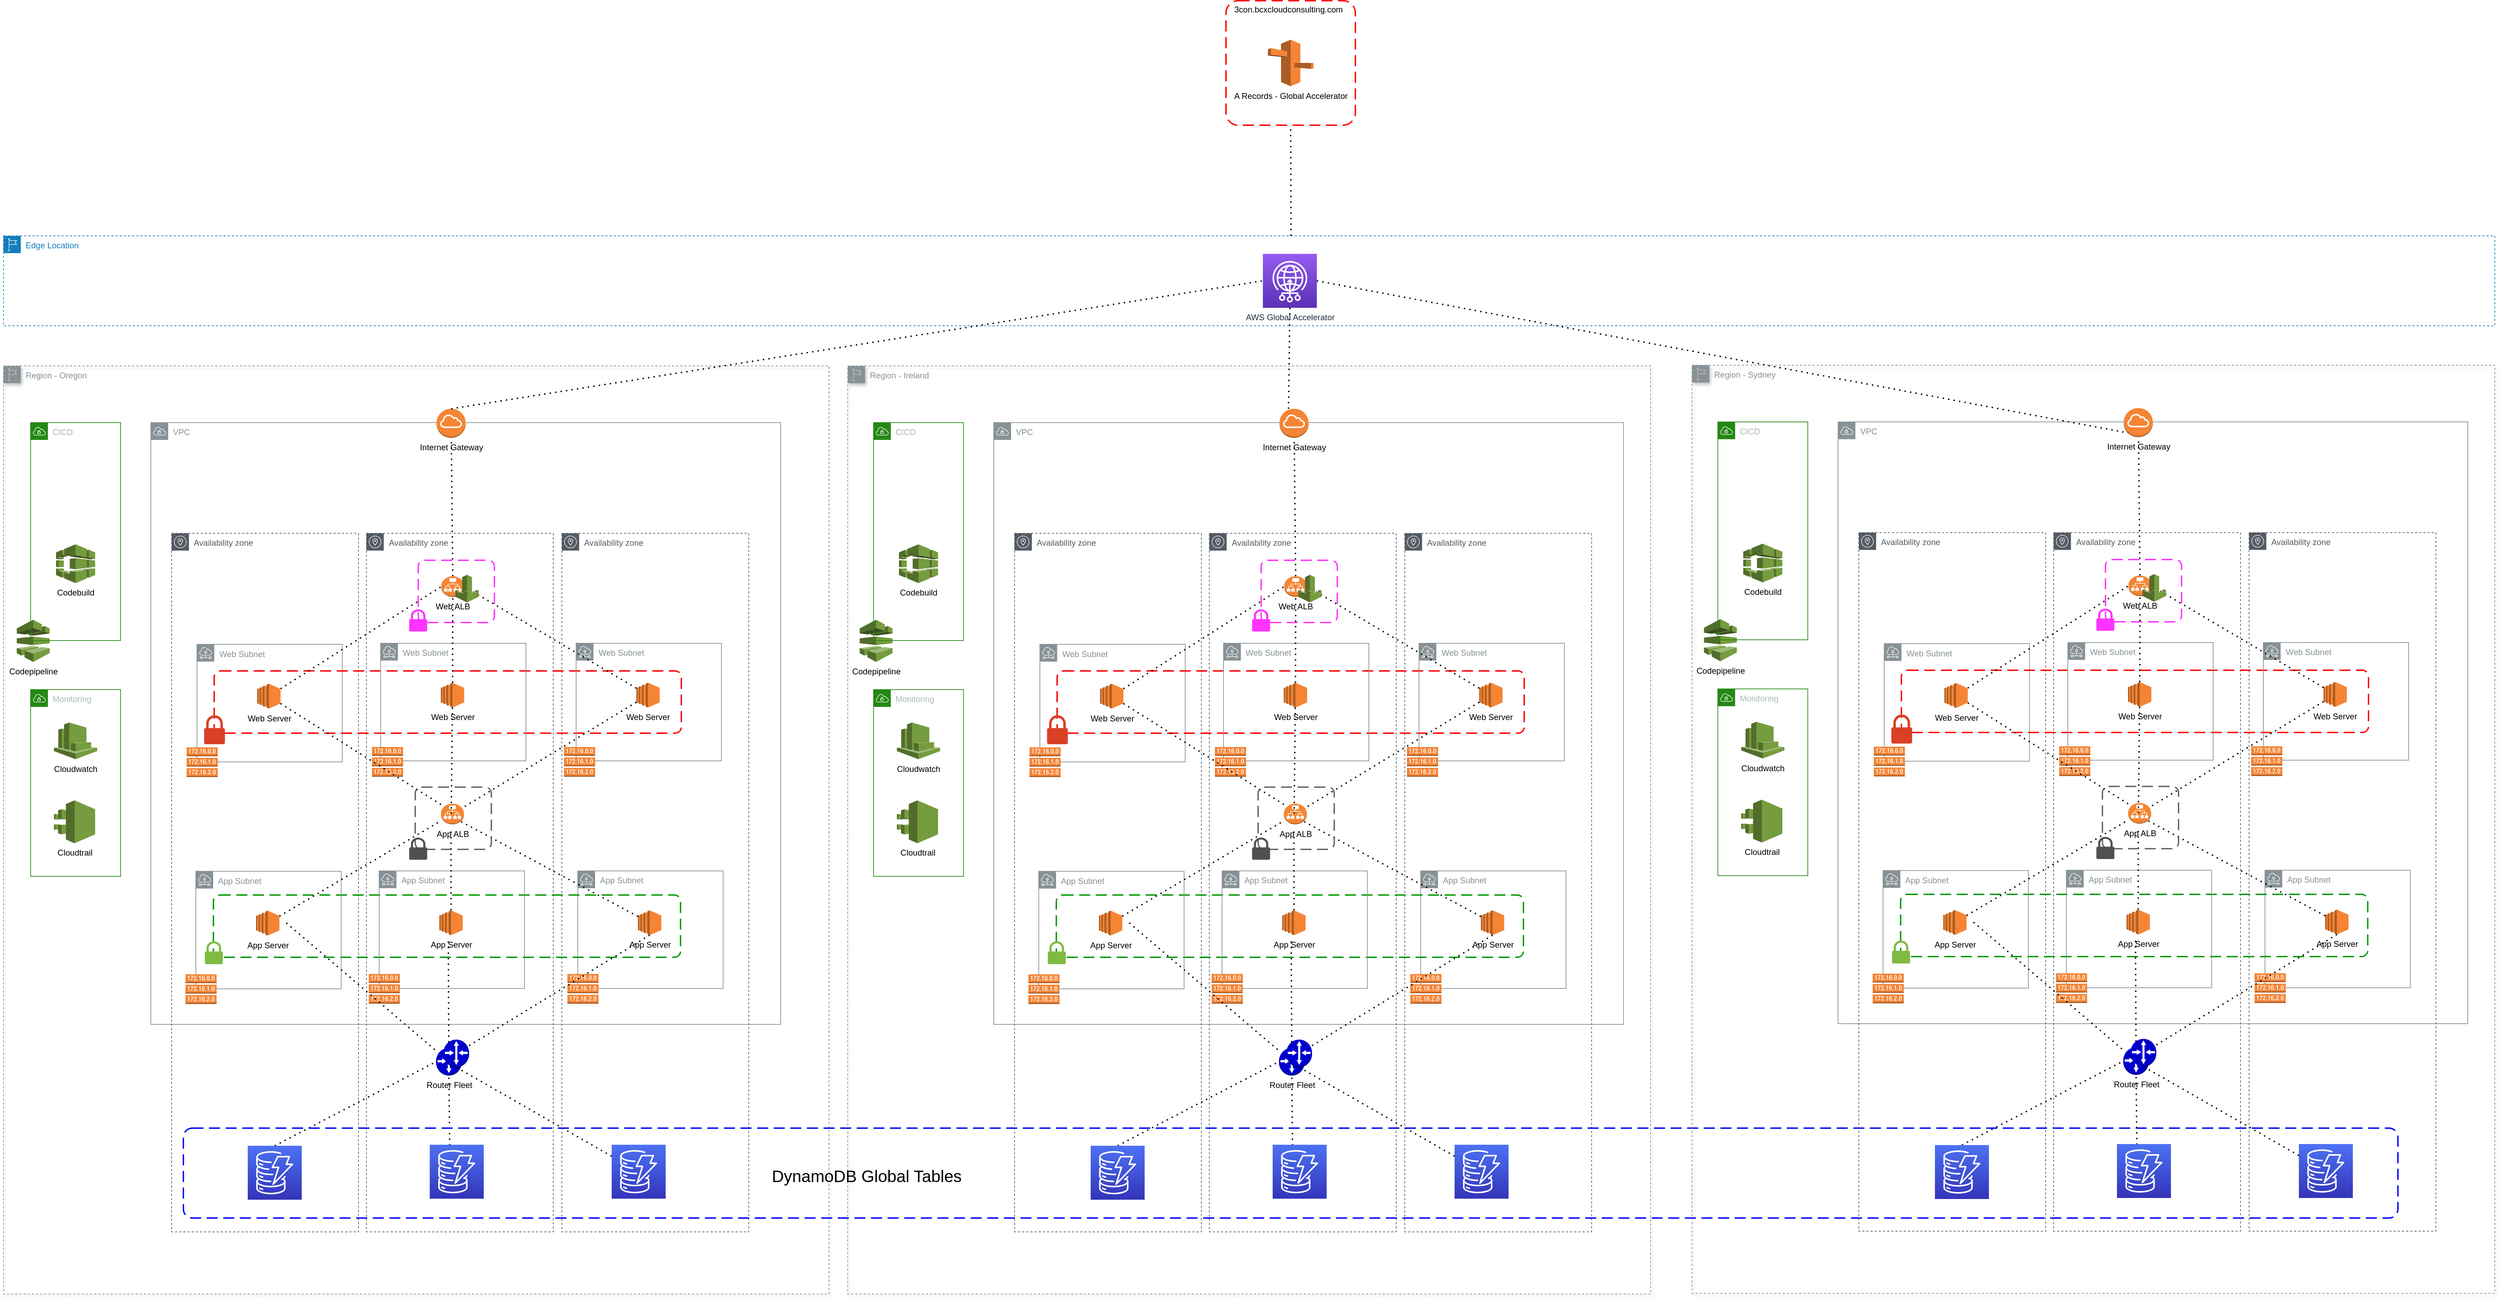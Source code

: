 <mxfile version="14.4.6" type="device"><diagram id="VI2CmjY19Yyj7ONXgsYY" name="Page-1"><mxGraphModel dx="7936" dy="4893" grid="1" gridSize="10" guides="1" tooltips="1" connect="1" arrows="1" fold="1" page="1" pageScale="1" pageWidth="827" pageHeight="1169" math="0" shadow="0"><root><mxCell id="0"/><mxCell id="1" parent="0"/><mxCell id="cJsGsVG9GQdkQG_pEblg-14" value="Region - Ireland" style="outlineConnect=0;gradientColor=none;html=1;whiteSpace=wrap;fontSize=12;fontStyle=0;shape=mxgraph.aws4.group;grIcon=mxgraph.aws4.group_region;strokeColor=#879196;fillColor=none;verticalAlign=top;align=left;spacingLeft=30;fontColor=#879196;dashed=1;shadow=1;" parent="1" vertex="1"><mxGeometry x="640" y="-1632" width="1160" height="1342" as="geometry"/></mxCell><mxCell id="jSawYLucosErxGBvGGuj-8" value="Edge Location" style="points=[[0,0],[0.25,0],[0.5,0],[0.75,0],[1,0],[1,0.25],[1,0.5],[1,0.75],[1,1],[0.75,1],[0.5,1],[0.25,1],[0,1],[0,0.75],[0,0.5],[0,0.25]];outlineConnect=0;gradientColor=none;html=1;whiteSpace=wrap;fontSize=12;fontStyle=0;shape=mxgraph.aws4.group;grIcon=mxgraph.aws4.group_region;strokeColor=#147EBA;fillColor=none;verticalAlign=top;align=left;spacingLeft=30;fontColor=#147EBA;dashed=1;" parent="1" vertex="1"><mxGeometry x="-580" y="-1820" width="3600" height="130" as="geometry"/></mxCell><mxCell id="ujmr8OzFt_vam8G62cE8-376" value="Region - Oregon" style="outlineConnect=0;gradientColor=none;html=1;whiteSpace=wrap;fontSize=12;fontStyle=0;shape=mxgraph.aws4.group;grIcon=mxgraph.aws4.group_region;strokeColor=#879196;fillColor=none;verticalAlign=top;align=left;spacingLeft=30;fontColor=#879196;dashed=1;shadow=1;" parent="1" vertex="1"><mxGeometry x="-580" y="-1632" width="1193" height="1342" as="geometry"/></mxCell><mxCell id="ujmr8OzFt_vam8G62cE8-366" value="Availability zone" style="outlineConnect=0;gradientColor=none;html=1;whiteSpace=wrap;fontSize=12;fontStyle=0;shape=mxgraph.aws4.group;grIcon=mxgraph.aws4.group_availability_zone;strokeColor=#545B64;fillColor=none;verticalAlign=top;align=left;spacingLeft=30;fontColor=#545B64;dashed=1;" parent="1" vertex="1"><mxGeometry x="226.87" y="-1390" width="270" height="1010" as="geometry"/></mxCell><mxCell id="fUifBIM_3LomGYKWxlKh-20" value="Monitoring" style="points=[[0,0],[0.25,0],[0.5,0],[0.75,0],[1,0],[1,0.25],[1,0.5],[1,0.75],[1,1],[0.75,1],[0.5,1],[0.25,1],[0,1],[0,0.75],[0,0.5],[0,0.25]];outlineConnect=0;gradientColor=none;html=1;whiteSpace=wrap;fontSize=12;fontStyle=0;shape=mxgraph.aws4.group;grIcon=mxgraph.aws4.group_vpc;strokeColor=#248814;fillColor=none;verticalAlign=top;align=left;spacingLeft=30;fontColor=#AAB7B8;dashed=0;" parent="1" vertex="1"><mxGeometry x="-540.75" y="-1164" width="130" height="270" as="geometry"/></mxCell><mxCell id="ujmr8OzFt_vam8G62cE8-348" value="VPC" style="outlineConnect=0;gradientColor=none;html=1;whiteSpace=wrap;fontSize=12;fontStyle=0;shape=mxgraph.aws4.group;grIcon=mxgraph.aws4.group_vpc;strokeColor=#879196;fillColor=none;verticalAlign=top;align=left;spacingLeft=30;fontColor=#879196;dashed=0;" parent="1" vertex="1"><mxGeometry x="-367" y="-1550" width="910" height="870" as="geometry"/></mxCell><mxCell id="ujmr8OzFt_vam8G62cE8-364" value="Availability zone" style="outlineConnect=0;gradientColor=none;html=1;whiteSpace=wrap;fontSize=12;fontStyle=0;shape=mxgraph.aws4.group;grIcon=mxgraph.aws4.group_availability_zone;strokeColor=#545B64;fillColor=none;verticalAlign=top;align=left;spacingLeft=30;fontColor=#545B64;dashed=1;" parent="1" vertex="1"><mxGeometry x="-55.5" y="-1390" width="270" height="1010" as="geometry"/></mxCell><mxCell id="ujmr8OzFt_vam8G62cE8-172" value="Web Subnet" style="outlineConnect=0;gradientColor=none;html=1;whiteSpace=wrap;fontSize=12;fontStyle=0;shape=mxgraph.aws4.group;grIcon=mxgraph.aws4.group_subnet;strokeColor=#879196;fillColor=none;verticalAlign=top;align=left;spacingLeft=30;fontColor=#879196;dashed=0;" parent="1" vertex="1"><mxGeometry x="-300.37" y="-1229.5" width="210" height="170" as="geometry"/></mxCell><mxCell id="ujmr8OzFt_vam8G62cE8-2" value="Availability zone" style="outlineConnect=0;gradientColor=none;html=1;whiteSpace=wrap;fontSize=12;fontStyle=0;shape=mxgraph.aws4.group;grIcon=mxgraph.aws4.group_availability_zone;strokeColor=#545B64;fillColor=none;verticalAlign=top;align=left;spacingLeft=30;fontColor=#545B64;dashed=1;" parent="1" vertex="1"><mxGeometry x="-337" y="-1390" width="270" height="1010" as="geometry"/></mxCell><mxCell id="ujmr8OzFt_vam8G62cE8-294" value="App Subnet" style="outlineConnect=0;gradientColor=none;html=1;whiteSpace=wrap;fontSize=12;fontStyle=0;shape=mxgraph.aws4.group;grIcon=mxgraph.aws4.group_subnet;strokeColor=#879196;fillColor=none;verticalAlign=top;align=left;spacingLeft=30;fontColor=#879196;dashed=0;" parent="1" vertex="1"><mxGeometry x="249.87" y="-901.91" width="210" height="170" as="geometry"/></mxCell><mxCell id="ujmr8OzFt_vam8G62cE8-331" value="" style="rounded=1;arcSize=10;dashed=1;strokeColor=#009900;fillColor=none;gradientColor=none;dashPattern=8 4;strokeWidth=2;" parent="1" vertex="1"><mxGeometry x="-276.62" y="-867" width="675" height="90" as="geometry"/></mxCell><mxCell id="ujmr8OzFt_vam8G62cE8-333" value="" style="rounded=1;arcSize=10;dashed=1;strokeColor=#ff0000;fillColor=none;gradientColor=none;dashPattern=8 4;strokeWidth=2;" parent="1" vertex="1"><mxGeometry x="-275.5" y="-1191" width="675" height="90" as="geometry"/></mxCell><mxCell id="TlMwPqHzo6WV1jBewu3p-21" value="Web Server" style="outlineConnect=0;dashed=0;verticalLabelPosition=bottom;verticalAlign=top;align=center;html=1;shape=mxgraph.aws3.ec2;fillColor=#F58534;gradientColor=none;" parent="1" vertex="1"><mxGeometry x="-213.37" y="-1172.5" width="33.75" height="36" as="geometry"/></mxCell><mxCell id="NRw9DndEhQeMtQ3wghN_-16" value="A Records - Global Accelerator" style="outlineConnect=0;dashed=0;verticalLabelPosition=bottom;verticalAlign=top;align=center;html=1;shape=mxgraph.aws3.route_53;fillColor=#F58536;gradientColor=none;" parent="1" vertex="1"><mxGeometry x="1247.14" y="-2103.62" width="66" height="67.25" as="geometry"/></mxCell><mxCell id="fUifBIM_3LomGYKWxlKh-17" value="Cloudwatch" style="outlineConnect=0;dashed=0;verticalLabelPosition=bottom;verticalAlign=top;align=center;html=1;shape=mxgraph.aws3.cloudwatch;fillColor=#759C3E;gradientColor=none;" parent="1" vertex="1"><mxGeometry x="-507" y="-1116.41" width="62.5" height="53" as="geometry"/></mxCell><mxCell id="fUifBIM_3LomGYKWxlKh-18" value="Codepipeline" style="outlineConnect=0;dashed=0;verticalLabelPosition=bottom;verticalAlign=top;align=center;html=1;shape=mxgraph.aws3.codepipeline;fillColor=#759C3E;gradientColor=none;" parent="1" vertex="1"><mxGeometry x="-560.75" y="-1265" width="47.5" height="61" as="geometry"/></mxCell><mxCell id="fUifBIM_3LomGYKWxlKh-19" value="Cloudtrail" style="outlineConnect=0;dashed=0;verticalLabelPosition=bottom;verticalAlign=top;align=center;html=1;shape=mxgraph.aws3.cloudtrail;fillColor=#759C3E;gradientColor=none;" parent="1" vertex="1"><mxGeometry x="-507" y="-1003.91" width="59.5" height="62" as="geometry"/></mxCell><mxCell id="fUifBIM_3LomGYKWxlKh-21" value="CICD" style="points=[[0,0],[0.25,0],[0.5,0],[0.75,0],[1,0],[1,0.25],[1,0.5],[1,0.75],[1,1],[0.75,1],[0.5,1],[0.25,1],[0,1],[0,0.75],[0,0.5],[0,0.25]];outlineConnect=0;gradientColor=none;html=1;whiteSpace=wrap;fontSize=12;fontStyle=0;shape=mxgraph.aws4.group;grIcon=mxgraph.aws4.group_vpc;strokeColor=#248814;fillColor=none;verticalAlign=top;align=left;spacingLeft=30;fontColor=#AAB7B8;dashed=0;" parent="1" vertex="1"><mxGeometry x="-540.75" y="-1550" width="130" height="315" as="geometry"/></mxCell><mxCell id="fUifBIM_3LomGYKWxlKh-22" value="Codebuild" style="outlineConnect=0;dashed=0;verticalLabelPosition=bottom;verticalAlign=top;align=center;html=1;shape=mxgraph.aws3.codebuild;fillColor=#759C3E;gradientColor=none;" parent="1" vertex="1"><mxGeometry x="-504" y="-1374" width="56.5" height="56" as="geometry"/></mxCell><mxCell id="ujmr8OzFt_vam8G62cE8-150" value="" style="outlineConnect=0;dashed=0;verticalLabelPosition=bottom;verticalAlign=top;align=center;html=1;shape=mxgraph.aws3.route_table;fillColor=#F58536;gradientColor=none;" parent="1" vertex="1"><mxGeometry x="-315.37" y="-1080.5" width="45" height="43" as="geometry"/></mxCell><mxCell id="ujmr8OzFt_vam8G62cE8-275" value="Web Subnet" style="outlineConnect=0;gradientColor=none;html=1;whiteSpace=wrap;fontSize=12;fontStyle=0;shape=mxgraph.aws4.group;grIcon=mxgraph.aws4.group_subnet;strokeColor=#879196;fillColor=none;verticalAlign=top;align=left;spacingLeft=30;fontColor=#879196;dashed=0;" parent="1" vertex="1"><mxGeometry x="-35" y="-1231" width="210" height="170" as="geometry"/></mxCell><mxCell id="ujmr8OzFt_vam8G62cE8-276" value="Web Server" style="outlineConnect=0;dashed=0;verticalLabelPosition=bottom;verticalAlign=top;align=center;html=1;shape=mxgraph.aws3.ec2;fillColor=#F58534;gradientColor=none;" parent="1" vertex="1"><mxGeometry x="52" y="-1174" width="33.75" height="36" as="geometry"/></mxCell><mxCell id="ujmr8OzFt_vam8G62cE8-277" value="Web Subnet" style="outlineConnect=0;gradientColor=none;html=1;whiteSpace=wrap;fontSize=12;fontStyle=0;shape=mxgraph.aws4.group;grIcon=mxgraph.aws4.group_subnet;strokeColor=#879196;fillColor=none;verticalAlign=top;align=left;spacingLeft=30;fontColor=#879196;dashed=0;" parent="1" vertex="1"><mxGeometry x="247.5" y="-1231" width="210" height="170" as="geometry"/></mxCell><mxCell id="ujmr8OzFt_vam8G62cE8-278" value="Web Server" style="outlineConnect=0;dashed=0;verticalLabelPosition=bottom;verticalAlign=top;align=center;html=1;shape=mxgraph.aws3.ec2;fillColor=#F58534;gradientColor=none;" parent="1" vertex="1"><mxGeometry x="334.5" y="-1174" width="33.75" height="36" as="geometry"/></mxCell><mxCell id="ujmr8OzFt_vam8G62cE8-279" value="" style="outlineConnect=0;dashed=0;verticalLabelPosition=bottom;verticalAlign=top;align=center;html=1;shape=mxgraph.aws3.route_table;fillColor=#F58536;gradientColor=none;" parent="1" vertex="1"><mxGeometry x="-47.5" y="-1081" width="45" height="43" as="geometry"/></mxCell><mxCell id="ujmr8OzFt_vam8G62cE8-280" value="" style="outlineConnect=0;dashed=0;verticalLabelPosition=bottom;verticalAlign=top;align=center;html=1;shape=mxgraph.aws3.route_table;fillColor=#F58536;gradientColor=none;" parent="1" vertex="1"><mxGeometry x="230" y="-1081" width="45" height="43" as="geometry"/></mxCell><mxCell id="ujmr8OzFt_vam8G62cE8-282" value="App Subnet" style="outlineConnect=0;gradientColor=none;html=1;whiteSpace=wrap;fontSize=12;fontStyle=0;shape=mxgraph.aws4.group;grIcon=mxgraph.aws4.group_subnet;strokeColor=#879196;fillColor=none;verticalAlign=top;align=left;spacingLeft=30;fontColor=#879196;dashed=0;" parent="1" vertex="1"><mxGeometry x="-302" y="-901.41" width="210" height="170" as="geometry"/></mxCell><mxCell id="ujmr8OzFt_vam8G62cE8-283" value="App Server" style="outlineConnect=0;dashed=0;verticalLabelPosition=bottom;verticalAlign=top;align=center;html=1;shape=mxgraph.aws3.ec2;fillColor=#F58534;gradientColor=none;" parent="1" vertex="1"><mxGeometry x="-215" y="-844.41" width="33.75" height="36" as="geometry"/></mxCell><mxCell id="ujmr8OzFt_vam8G62cE8-284" value="" style="outlineConnect=0;dashed=0;verticalLabelPosition=bottom;verticalAlign=top;align=center;html=1;shape=mxgraph.aws3.route_table;fillColor=#F58536;gradientColor=none;" parent="1" vertex="1"><mxGeometry x="-317" y="-752.41" width="45" height="43" as="geometry"/></mxCell><mxCell id="ujmr8OzFt_vam8G62cE8-291" value="App Subnet" style="outlineConnect=0;gradientColor=none;html=1;whiteSpace=wrap;fontSize=12;fontStyle=0;shape=mxgraph.aws4.group;grIcon=mxgraph.aws4.group_subnet;strokeColor=#879196;fillColor=none;verticalAlign=top;align=left;spacingLeft=30;fontColor=#879196;dashed=0;" parent="1" vertex="1"><mxGeometry x="-37.13" y="-901.91" width="210" height="170" as="geometry"/></mxCell><mxCell id="ujmr8OzFt_vam8G62cE8-292" value="App Server" style="outlineConnect=0;dashed=0;verticalLabelPosition=bottom;verticalAlign=top;align=center;html=1;shape=mxgraph.aws3.ec2;fillColor=#F58534;gradientColor=none;" parent="1" vertex="1"><mxGeometry x="49.87" y="-844.91" width="33.75" height="36" as="geometry"/></mxCell><mxCell id="ujmr8OzFt_vam8G62cE8-293" value="" style="outlineConnect=0;dashed=0;verticalLabelPosition=bottom;verticalAlign=top;align=center;html=1;shape=mxgraph.aws3.route_table;fillColor=#F58536;gradientColor=none;" parent="1" vertex="1"><mxGeometry x="-52.13" y="-752.91" width="45" height="43" as="geometry"/></mxCell><mxCell id="ujmr8OzFt_vam8G62cE8-295" value="App Server" style="outlineConnect=0;dashed=0;verticalLabelPosition=bottom;verticalAlign=top;align=center;html=1;shape=mxgraph.aws3.ec2;fillColor=#F58534;gradientColor=none;" parent="1" vertex="1"><mxGeometry x="336.87" y="-844.91" width="33.75" height="36" as="geometry"/></mxCell><mxCell id="ujmr8OzFt_vam8G62cE8-296" value="" style="outlineConnect=0;dashed=0;verticalLabelPosition=bottom;verticalAlign=top;align=center;html=1;shape=mxgraph.aws3.route_table;fillColor=#F58536;gradientColor=none;" parent="1" vertex="1"><mxGeometry x="234.87" y="-752.91" width="45" height="43" as="geometry"/></mxCell><mxCell id="ujmr8OzFt_vam8G62cE8-299" value="App ALB" style="outlineConnect=0;dashed=0;verticalLabelPosition=bottom;verticalAlign=top;align=center;html=1;shape=mxgraph.aws3.application_load_balancer;fillColor=#F58534;gradientColor=none;" parent="1" vertex="1"><mxGeometry x="52.18" y="-999.13" width="33.25" height="29.91" as="geometry"/></mxCell><mxCell id="ujmr8OzFt_vam8G62cE8-328" value="" style="endArrow=none;dashed=1;html=1;dashPattern=1 3;strokeWidth=2;" parent="1" source="ujmr8OzFt_vam8G62cE8-283" target="ujmr8OzFt_vam8G62cE8-299" edge="1"><mxGeometry width="50" height="50" relative="1" as="geometry"><mxPoint x="-82.07" y="-912.13" as="sourcePoint"/><mxPoint x="-32.07" y="-962.13" as="targetPoint"/></mxGeometry></mxCell><mxCell id="ujmr8OzFt_vam8G62cE8-329" value="" style="endArrow=none;dashed=1;html=1;dashPattern=1 3;strokeWidth=2;entryX=0.5;entryY=1;entryDx=0;entryDy=0;entryPerimeter=0;" parent="1" source="ujmr8OzFt_vam8G62cE8-292" edge="1"><mxGeometry width="50" height="50" relative="1" as="geometry"><mxPoint x="-163.25" y="-826.837" as="sourcePoint"/><mxPoint x="66.745" y="-962.0" as="targetPoint"/></mxGeometry></mxCell><mxCell id="ujmr8OzFt_vam8G62cE8-330" value="" style="endArrow=none;dashed=1;html=1;dashPattern=1 3;strokeWidth=2;entryX=0.855;entryY=0.855;entryDx=0;entryDy=0;entryPerimeter=0;" parent="1" source="ujmr8OzFt_vam8G62cE8-295" target="ujmr8OzFt_vam8G62cE8-299" edge="1"><mxGeometry width="50" height="50" relative="1" as="geometry"><mxPoint x="-169.19" y="-832.097" as="sourcePoint"/><mxPoint x="55.31" y="-944.743" as="targetPoint"/></mxGeometry></mxCell><mxCell id="ujmr8OzFt_vam8G62cE8-332" value="Web ALB" style="outlineConnect=0;dashed=0;verticalLabelPosition=bottom;verticalAlign=top;align=center;html=1;shape=mxgraph.aws3.application_load_balancer;fillColor=#F58534;gradientColor=none;" parent="1" vertex="1"><mxGeometry x="52.63" y="-1327.91" width="33.25" height="29.91" as="geometry"/></mxCell><mxCell id="ujmr8OzFt_vam8G62cE8-336" value="" style="endArrow=none;dashed=1;html=1;dashPattern=1 3;strokeWidth=2;entryX=1;entryY=0.5;entryDx=0;entryDy=0;entryPerimeter=0;" parent="1" source="ujmr8OzFt_vam8G62cE8-278" target="ujmr8OzFt_vam8G62cE8-332" edge="1"><mxGeometry width="50" height="50" relative="1" as="geometry"><mxPoint x="452.12" y="-1254.848" as="sourcePoint"/><mxPoint x="209.919" y="-1357.147" as="targetPoint"/></mxGeometry></mxCell><mxCell id="ujmr8OzFt_vam8G62cE8-335" value="" style="endArrow=none;dashed=1;html=1;dashPattern=1 3;strokeWidth=2;entryX=0;entryY=0.5;entryDx=0;entryDy=0;entryPerimeter=0;" parent="1" source="TlMwPqHzo6WV1jBewu3p-21" target="ujmr8OzFt_vam8G62cE8-332" edge="1"><mxGeometry width="50" height="50" relative="1" as="geometry"><mxPoint x="197.187" y="-1265.72" as="sourcePoint"/><mxPoint x="198.115" y="-1352.81" as="targetPoint"/></mxGeometry></mxCell><mxCell id="ujmr8OzFt_vam8G62cE8-337" value="" style="endArrow=none;dashed=1;html=1;dashPattern=1 3;strokeWidth=2;entryX=0.5;entryY=1;entryDx=0;entryDy=0;entryPerimeter=0;" parent="1" source="ujmr8OzFt_vam8G62cE8-276" target="ujmr8OzFt_vam8G62cE8-332" edge="1"><mxGeometry width="50" height="50" relative="1" as="geometry"><mxPoint x="66.497" y="-1207.2" as="sourcePoint"/><mxPoint x="67.425" y="-1294.29" as="targetPoint"/></mxGeometry></mxCell><mxCell id="ujmr8OzFt_vam8G62cE8-341" value="Router Fleet" style="outlineConnect=0;dashed=0;verticalLabelPosition=bottom;verticalAlign=top;align=center;html=1;shape=mxgraph.aws3.router;fillColor=#0000CC;gradientColor=none;strokeColor=#0000CC;" parent="1" vertex="1"><mxGeometry x="45.12" y="-646" width="37.07" height="40" as="geometry"/></mxCell><mxCell id="ujmr8OzFt_vam8G62cE8-342" value="" style="endArrow=none;dashed=1;html=1;dashPattern=1 3;strokeWidth=2;entryX=0;entryY=0.5;entryDx=0;entryDy=0;entryPerimeter=0;exitX=0.5;exitY=0;exitDx=0;exitDy=0;exitPerimeter=0;" parent="1" source="Xz6c9rs2hVjiOxUgCXyi-7" target="ujmr8OzFt_vam8G62cE8-341" edge="1"><mxGeometry width="50" height="50" relative="1" as="geometry"><mxPoint x="-181.25" y="-493.151" as="sourcePoint"/><mxPoint x="-94.66" y="-565.002" as="targetPoint"/></mxGeometry></mxCell><mxCell id="ujmr8OzFt_vam8G62cE8-343" value="" style="endArrow=none;dashed=1;html=1;dashPattern=1 3;strokeWidth=2;entryX=0.5;entryY=1;entryDx=0;entryDy=0;entryPerimeter=0;" parent="1" target="ujmr8OzFt_vam8G62cE8-341" edge="1"><mxGeometry width="50" height="50" relative="1" as="geometry"><mxPoint x="64.755" y="-505" as="sourcePoint"/><mxPoint x="76.925" y="-927.22" as="targetPoint"/></mxGeometry></mxCell><mxCell id="ujmr8OzFt_vam8G62cE8-350" value="Internet Gateway" style="outlineConnect=0;dashed=0;verticalLabelPosition=bottom;verticalAlign=top;align=center;html=1;shape=mxgraph.aws3.internet_gateway;fillColor=#F58534;gradientColor=none;strokeColor=#0000CC;" parent="1" vertex="1"><mxGeometry x="45.88" y="-1570" width="42" height="42" as="geometry"/></mxCell><mxCell id="ujmr8OzFt_vam8G62cE8-352" value="" style="endArrow=none;dashed=1;html=1;dashPattern=1 3;strokeWidth=2;entryX=0.145;entryY=0.145;entryDx=0;entryDy=0;entryPerimeter=0;" parent="1" source="TlMwPqHzo6WV1jBewu3p-21" target="ujmr8OzFt_vam8G62cE8-299" edge="1"><mxGeometry width="50" height="50" relative="1" as="geometry"><mxPoint x="-169.62" y="-1155.695" as="sourcePoint"/><mxPoint x="55.37" y="-1304.955" as="targetPoint"/></mxGeometry></mxCell><mxCell id="ujmr8OzFt_vam8G62cE8-353" value="" style="endArrow=none;dashed=1;html=1;dashPattern=1 3;strokeWidth=2;entryX=0.145;entryY=0.145;entryDx=0;entryDy=0;entryPerimeter=0;" parent="1" source="ujmr8OzFt_vam8G62cE8-276" edge="1"><mxGeometry width="50" height="50" relative="1" as="geometry"><mxPoint x="-161.62" y="-1133.522" as="sourcePoint"/><mxPoint x="67.001" y="-984.793" as="targetPoint"/></mxGeometry></mxCell><mxCell id="ujmr8OzFt_vam8G62cE8-354" value="" style="endArrow=none;dashed=1;html=1;dashPattern=1 3;strokeWidth=2;" parent="1" source="ujmr8OzFt_vam8G62cE8-278" target="ujmr8OzFt_vam8G62cE8-299" edge="1"><mxGeometry width="50" height="50" relative="1" as="geometry"><mxPoint x="70.678" y="-1128" as="sourcePoint"/><mxPoint x="69.001" y="-974.793" as="targetPoint"/></mxGeometry></mxCell><mxCell id="ujmr8OzFt_vam8G62cE8-355" value="" style="endArrow=none;dashed=1;html=1;dashPattern=1 3;strokeWidth=2;" parent="1" target="ujmr8OzFt_vam8G62cE8-341" edge="1"><mxGeometry width="50" height="50" relative="1" as="geometry"><mxPoint x="-171.25" y="-826.692" as="sourcePoint"/><mxPoint x="54.18" y="-964.045" as="targetPoint"/></mxGeometry></mxCell><mxCell id="ujmr8OzFt_vam8G62cE8-356" value="" style="endArrow=none;dashed=1;html=1;dashPattern=1 3;strokeWidth=2;entryX=0.5;entryY=1;entryDx=0;entryDy=0;entryPerimeter=0;" parent="1" source="ujmr8OzFt_vam8G62cE8-341" edge="1"><mxGeometry width="50" height="50" relative="1" as="geometry"><mxPoint x="62.755" y="-687.46" as="sourcePoint"/><mxPoint x="62.755" y="-804.55" as="targetPoint"/></mxGeometry></mxCell><mxCell id="ujmr8OzFt_vam8G62cE8-358" value="" style="endArrow=none;dashed=1;html=1;dashPattern=1 3;strokeWidth=2;entryX=0.5;entryY=1;entryDx=0;entryDy=0;entryPerimeter=0;" parent="1" source="y1ZwGg3lhf3vPabyq88K-1" target="ujmr8OzFt_vam8G62cE8-295" edge="1"><mxGeometry width="50" height="50" relative="1" as="geometry"><mxPoint x="63.037" y="-658" as="sourcePoint"/><mxPoint x="563" y="-800" as="targetPoint"/></mxGeometry></mxCell><mxCell id="ujmr8OzFt_vam8G62cE8-359" value="" style="endArrow=none;dashed=1;html=1;dashPattern=1 3;strokeWidth=2;exitX=0.5;exitY=0;exitDx=0;exitDy=0;exitPerimeter=0;" parent="1" source="ujmr8OzFt_vam8G62cE8-332" target="ujmr8OzFt_vam8G62cE8-350" edge="1"><mxGeometry width="50" height="50" relative="1" as="geometry"><mxPoint x="-169.62" y="-1155.695" as="sourcePoint"/><mxPoint x="55.37" y="-1304.955" as="targetPoint"/></mxGeometry></mxCell><mxCell id="ujmr8OzFt_vam8G62cE8-368" value="" style="pointerEvents=1;shadow=0;dashed=0;html=1;strokeColor=none;labelPosition=center;verticalLabelPosition=bottom;verticalAlign=top;outlineConnect=0;align=center;shape=mxgraph.office.security.lock_protected;fillColor=#7FBA42;" parent="1" vertex="1"><mxGeometry x="-289" y="-800" width="26" height="33" as="geometry"/></mxCell><mxCell id="ujmr8OzFt_vam8G62cE8-370" value="" style="pointerEvents=1;shadow=0;dashed=0;html=1;strokeColor=none;labelPosition=center;verticalLabelPosition=bottom;verticalAlign=top;outlineConnect=0;align=center;shape=mxgraph.office.security.lock_protected;fillColor=#DA4026;" parent="1" vertex="1"><mxGeometry x="-290" y="-1127" width="30" height="42" as="geometry"/></mxCell><mxCell id="ujmr8OzFt_vam8G62cE8-371" value="" style="rounded=1;arcSize=10;dashed=1;strokeColor=#666666;fillColor=none;gradientColor=none;dashPattern=8 4;strokeWidth=2;" parent="1" vertex="1"><mxGeometry x="15" y="-1023" width="110" height="90" as="geometry"/></mxCell><mxCell id="ujmr8OzFt_vam8G62cE8-372" value="" style="pointerEvents=1;shadow=0;dashed=0;html=1;strokeColor=none;fillColor=#505050;labelPosition=center;verticalLabelPosition=bottom;verticalAlign=top;outlineConnect=0;align=center;shape=mxgraph.office.security.lock_protected;" parent="1" vertex="1"><mxGeometry x="6.25" y="-950" width="26" height="32" as="geometry"/></mxCell><mxCell id="ujmr8OzFt_vam8G62cE8-373" value="" style="rounded=1;arcSize=10;dashed=1;strokeColor=#FF33FF;fillColor=none;gradientColor=none;dashPattern=8 4;strokeWidth=2;" parent="1" vertex="1"><mxGeometry x="19.38" y="-1351" width="110" height="90" as="geometry"/></mxCell><mxCell id="ujmr8OzFt_vam8G62cE8-374" value="" style="pointerEvents=1;shadow=0;dashed=0;html=1;strokeColor=none;fillColor=#FF33FF;labelPosition=center;verticalLabelPosition=bottom;verticalAlign=top;outlineConnect=0;align=center;shape=mxgraph.office.security.lock_protected;" parent="1" vertex="1"><mxGeometry x="6.25" y="-1280" width="26" height="32" as="geometry"/></mxCell><mxCell id="ujmr8OzFt_vam8G62cE8-382" value="" style="endArrow=none;dashed=1;html=1;dashPattern=1 3;strokeWidth=2;exitX=0.5;exitY=0;exitDx=0;exitDy=0;exitPerimeter=0;entryX=0;entryY=0.5;entryDx=0;entryDy=0;entryPerimeter=0;" parent="1" source="ujmr8OzFt_vam8G62cE8-350" target="Xz6c9rs2hVjiOxUgCXyi-8" edge="1"><mxGeometry width="50" height="50" relative="1" as="geometry"><mxPoint x="-32.21" y="-1534.09" as="sourcePoint"/><mxPoint x="-46" y="-1670" as="targetPoint"/></mxGeometry></mxCell><mxCell id="y1ZwGg3lhf3vPabyq88K-1" value="" style="outlineConnect=0;dashed=0;verticalLabelPosition=bottom;verticalAlign=top;align=center;html=1;shape=mxgraph.aws3.router;fillColor=#0000CC;gradientColor=none;strokeColor=#0000CC;" parent="1" vertex="1"><mxGeometry x="55.8" y="-658" width="37.07" height="40" as="geometry"/></mxCell><mxCell id="Xz6c9rs2hVjiOxUgCXyi-2" value="" style="endArrow=none;dashed=1;html=1;dashPattern=1 3;strokeWidth=2;entryX=0.5;entryY=0;entryDx=0;entryDy=0;entryPerimeter=0;exitX=0.5;exitY=1;exitDx=0;exitDy=0;exitPerimeter=0;" parent="1" source="Xz6c9rs2hVjiOxUgCXyi-8" edge="1"><mxGeometry width="50" height="50" relative="1" as="geometry"><mxPoint x="1277" y="-1840" as="sourcePoint"/><mxPoint x="1276.76" y="-1560" as="targetPoint"/></mxGeometry></mxCell><mxCell id="Xz6c9rs2hVjiOxUgCXyi-4" value="" style="endArrow=none;dashed=1;html=1;dashPattern=1 3;strokeWidth=2;exitX=0.5;exitY=0;exitDx=0;exitDy=0;entryX=0.5;entryY=1;entryDx=0;entryDy=0;" parent="1" target="Xz6c9rs2hVjiOxUgCXyi-5" edge="1"><mxGeometry width="50" height="50" relative="1" as="geometry"><mxPoint x="1280.5" y="-1820" as="sourcePoint"/><mxPoint x="1095.339" y="-1860" as="targetPoint"/></mxGeometry></mxCell><mxCell id="Xz6c9rs2hVjiOxUgCXyi-5" value="" style="rounded=1;arcSize=10;dashed=1;strokeColor=#ff0000;fillColor=none;gradientColor=none;dashPattern=8 4;strokeWidth=2;" parent="1" vertex="1"><mxGeometry x="1186.5" y="-2160" width="187" height="180" as="geometry"/></mxCell><mxCell id="Xz6c9rs2hVjiOxUgCXyi-6" value="3con.bcxcloudconsulting.com" style="text;html=1;strokeColor=none;fillColor=none;align=center;verticalAlign=middle;whiteSpace=wrap;rounded=0;" parent="1" vertex="1"><mxGeometry x="1235" y="-2160" width="84" height="26.38" as="geometry"/></mxCell><mxCell id="Xz6c9rs2hVjiOxUgCXyi-7" value="" style="points=[[0,0,0],[0.25,0,0],[0.5,0,0],[0.75,0,0],[1,0,0],[0,1,0],[0.25,1,0],[0.5,1,0],[0.75,1,0],[1,1,0],[0,0.25,0],[0,0.5,0],[0,0.75,0],[1,0.25,0],[1,0.5,0],[1,0.75,0]];outlineConnect=0;fontColor=#232F3E;gradientColor=#4D72F3;gradientDirection=north;fillColor=#3334B9;strokeColor=#ffffff;dashed=0;verticalLabelPosition=bottom;verticalAlign=top;align=center;html=1;fontSize=12;fontStyle=0;aspect=fixed;shape=mxgraph.aws4.resourceIcon;resIcon=mxgraph.aws4.dynamodb;" parent="1" vertex="1"><mxGeometry x="-227" y="-504.5" width="78" height="78" as="geometry"/></mxCell><mxCell id="Xz6c9rs2hVjiOxUgCXyi-8" value="AWS Global Accelerator" style="points=[[0,0,0],[0.25,0,0],[0.5,0,0],[0.75,0,0],[1,0,0],[0,1,0],[0.25,1,0],[0.5,1,0],[0.75,1,0],[1,1,0],[0,0.25,0],[0,0.5,0],[0,0.75,0],[1,0.25,0],[1,0.5,0],[1,0.75,0]];outlineConnect=0;fontColor=#232F3E;gradientColor=#945DF2;gradientDirection=north;fillColor=#5A30B5;strokeColor=#ffffff;dashed=0;verticalLabelPosition=bottom;verticalAlign=top;align=center;html=1;fontSize=12;fontStyle=0;aspect=fixed;shape=mxgraph.aws4.resourceIcon;resIcon=mxgraph.aws4.global_accelerator;" parent="1" vertex="1"><mxGeometry x="1239.88" y="-1794" width="78" height="78" as="geometry"/></mxCell><mxCell id="Xz6c9rs2hVjiOxUgCXyi-11" value="" style="outlineConnect=0;dashed=0;verticalLabelPosition=bottom;verticalAlign=top;align=center;html=1;shape=mxgraph.aws3.waf;fillColor=#759C3E;gradientColor=none;" parent="1" vertex="1"><mxGeometry x="73" y="-1330" width="33.75" height="40" as="geometry"/></mxCell><mxCell id="cJsGsVG9GQdkQG_pEblg-10" value="" style="points=[[0,0,0],[0.25,0,0],[0.5,0,0],[0.75,0,0],[1,0,0],[0,1,0],[0.25,1,0],[0.5,1,0],[0.75,1,0],[1,1,0],[0,0.25,0],[0,0.5,0],[0,0.75,0],[1,0.25,0],[1,0.5,0],[1,0.75,0]];outlineConnect=0;fontColor=#232F3E;gradientColor=#4D72F3;gradientDirection=north;fillColor=#3334B9;strokeColor=#ffffff;dashed=0;verticalLabelPosition=bottom;verticalAlign=top;align=center;html=1;fontSize=12;fontStyle=0;aspect=fixed;shape=mxgraph.aws4.resourceIcon;resIcon=mxgraph.aws4.dynamodb;" parent="1" vertex="1"><mxGeometry x="36" y="-506" width="78" height="78" as="geometry"/></mxCell><mxCell id="cJsGsVG9GQdkQG_pEblg-11" value="" style="points=[[0,0,0],[0.25,0,0],[0.5,0,0],[0.75,0,0],[1,0,0],[0,1,0],[0.25,1,0],[0.5,1,0],[0.75,1,0],[1,1,0],[0,0.25,0],[0,0.5,0],[0,0.75,0],[1,0.25,0],[1,0.5,0],[1,0.75,0]];outlineConnect=0;fontColor=#232F3E;gradientColor=#4D72F3;gradientDirection=north;fillColor=#3334B9;strokeColor=#ffffff;dashed=0;verticalLabelPosition=bottom;verticalAlign=top;align=center;html=1;fontSize=12;fontStyle=0;aspect=fixed;shape=mxgraph.aws4.resourceIcon;resIcon=mxgraph.aws4.dynamodb;" parent="1" vertex="1"><mxGeometry x="298.87" y="-506" width="78" height="78" as="geometry"/></mxCell><mxCell id="cJsGsVG9GQdkQG_pEblg-12" value="" style="endArrow=none;dashed=1;html=1;dashPattern=1 3;strokeWidth=2;entryX=0.5;entryY=1;entryDx=0;entryDy=0;entryPerimeter=0;" parent="1" source="cJsGsVG9GQdkQG_pEblg-11" target="y1ZwGg3lhf3vPabyq88K-1" edge="1"><mxGeometry width="50" height="50" relative="1" as="geometry"><mxPoint x="74.755" y="-495" as="sourcePoint"/><mxPoint x="73.655" y="-596" as="targetPoint"/></mxGeometry></mxCell><mxCell id="cJsGsVG9GQdkQG_pEblg-15" value="Availability zone" style="outlineConnect=0;gradientColor=none;html=1;whiteSpace=wrap;fontSize=12;fontStyle=0;shape=mxgraph.aws4.group;grIcon=mxgraph.aws4.group_availability_zone;strokeColor=#545B64;fillColor=none;verticalAlign=top;align=left;spacingLeft=30;fontColor=#545B64;dashed=1;" parent="1" vertex="1"><mxGeometry x="1444.87" y="-1390" width="270" height="1010" as="geometry"/></mxCell><mxCell id="cJsGsVG9GQdkQG_pEblg-17" value="VPC" style="outlineConnect=0;gradientColor=none;html=1;whiteSpace=wrap;fontSize=12;fontStyle=0;shape=mxgraph.aws4.group;grIcon=mxgraph.aws4.group_vpc;strokeColor=#879196;fillColor=none;verticalAlign=top;align=left;spacingLeft=30;fontColor=#879196;dashed=0;" parent="1" vertex="1"><mxGeometry x="851" y="-1550" width="910" height="870" as="geometry"/></mxCell><mxCell id="cJsGsVG9GQdkQG_pEblg-18" value="Availability zone" style="outlineConnect=0;gradientColor=none;html=1;whiteSpace=wrap;fontSize=12;fontStyle=0;shape=mxgraph.aws4.group;grIcon=mxgraph.aws4.group_availability_zone;strokeColor=#545B64;fillColor=none;verticalAlign=top;align=left;spacingLeft=30;fontColor=#545B64;dashed=1;" parent="1" vertex="1"><mxGeometry x="1162.5" y="-1390" width="270" height="1010" as="geometry"/></mxCell><mxCell id="cJsGsVG9GQdkQG_pEblg-19" value="Web Subnet" style="outlineConnect=0;gradientColor=none;html=1;whiteSpace=wrap;fontSize=12;fontStyle=0;shape=mxgraph.aws4.group;grIcon=mxgraph.aws4.group_subnet;strokeColor=#879196;fillColor=none;verticalAlign=top;align=left;spacingLeft=30;fontColor=#879196;dashed=0;" parent="1" vertex="1"><mxGeometry x="917.63" y="-1229.5" width="210" height="170" as="geometry"/></mxCell><mxCell id="cJsGsVG9GQdkQG_pEblg-20" value="Availability zone" style="outlineConnect=0;gradientColor=none;html=1;whiteSpace=wrap;fontSize=12;fontStyle=0;shape=mxgraph.aws4.group;grIcon=mxgraph.aws4.group_availability_zone;strokeColor=#545B64;fillColor=none;verticalAlign=top;align=left;spacingLeft=30;fontColor=#545B64;dashed=1;" parent="1" vertex="1"><mxGeometry x="881" y="-1390" width="270" height="1010" as="geometry"/></mxCell><mxCell id="cJsGsVG9GQdkQG_pEblg-21" value="App Subnet" style="outlineConnect=0;gradientColor=none;html=1;whiteSpace=wrap;fontSize=12;fontStyle=0;shape=mxgraph.aws4.group;grIcon=mxgraph.aws4.group_subnet;strokeColor=#879196;fillColor=none;verticalAlign=top;align=left;spacingLeft=30;fontColor=#879196;dashed=0;" parent="1" vertex="1"><mxGeometry x="1467.87" y="-901.91" width="210" height="170" as="geometry"/></mxCell><mxCell id="cJsGsVG9GQdkQG_pEblg-22" value="" style="rounded=1;arcSize=10;dashed=1;strokeColor=#009900;fillColor=none;gradientColor=none;dashPattern=8 4;strokeWidth=2;" parent="1" vertex="1"><mxGeometry x="941.38" y="-867" width="675" height="90" as="geometry"/></mxCell><mxCell id="cJsGsVG9GQdkQG_pEblg-23" value="" style="rounded=1;arcSize=10;dashed=1;strokeColor=#ff0000;fillColor=none;gradientColor=none;dashPattern=8 4;strokeWidth=2;" parent="1" vertex="1"><mxGeometry x="942.5" y="-1191" width="675" height="90" as="geometry"/></mxCell><mxCell id="cJsGsVG9GQdkQG_pEblg-24" value="Web Server" style="outlineConnect=0;dashed=0;verticalLabelPosition=bottom;verticalAlign=top;align=center;html=1;shape=mxgraph.aws3.ec2;fillColor=#F58534;gradientColor=none;" parent="1" vertex="1"><mxGeometry x="1004.63" y="-1172.5" width="33.75" height="36" as="geometry"/></mxCell><mxCell id="cJsGsVG9GQdkQG_pEblg-31" value="" style="outlineConnect=0;dashed=0;verticalLabelPosition=bottom;verticalAlign=top;align=center;html=1;shape=mxgraph.aws3.route_table;fillColor=#F58536;gradientColor=none;" parent="1" vertex="1"><mxGeometry x="902.63" y="-1080.5" width="45" height="43" as="geometry"/></mxCell><mxCell id="cJsGsVG9GQdkQG_pEblg-32" value="Web Subnet" style="outlineConnect=0;gradientColor=none;html=1;whiteSpace=wrap;fontSize=12;fontStyle=0;shape=mxgraph.aws4.group;grIcon=mxgraph.aws4.group_subnet;strokeColor=#879196;fillColor=none;verticalAlign=top;align=left;spacingLeft=30;fontColor=#879196;dashed=0;" parent="1" vertex="1"><mxGeometry x="1183" y="-1231" width="210" height="170" as="geometry"/></mxCell><mxCell id="cJsGsVG9GQdkQG_pEblg-33" value="Web Server" style="outlineConnect=0;dashed=0;verticalLabelPosition=bottom;verticalAlign=top;align=center;html=1;shape=mxgraph.aws3.ec2;fillColor=#F58534;gradientColor=none;" parent="1" vertex="1"><mxGeometry x="1270" y="-1174" width="33.75" height="36" as="geometry"/></mxCell><mxCell id="cJsGsVG9GQdkQG_pEblg-34" value="Web Subnet" style="outlineConnect=0;gradientColor=none;html=1;whiteSpace=wrap;fontSize=12;fontStyle=0;shape=mxgraph.aws4.group;grIcon=mxgraph.aws4.group_subnet;strokeColor=#879196;fillColor=none;verticalAlign=top;align=left;spacingLeft=30;fontColor=#879196;dashed=0;" parent="1" vertex="1"><mxGeometry x="1465.5" y="-1231" width="210" height="170" as="geometry"/></mxCell><mxCell id="cJsGsVG9GQdkQG_pEblg-35" value="Web Server" style="outlineConnect=0;dashed=0;verticalLabelPosition=bottom;verticalAlign=top;align=center;html=1;shape=mxgraph.aws3.ec2;fillColor=#F58534;gradientColor=none;" parent="1" vertex="1"><mxGeometry x="1552.5" y="-1174" width="33.75" height="36" as="geometry"/></mxCell><mxCell id="cJsGsVG9GQdkQG_pEblg-36" value="" style="outlineConnect=0;dashed=0;verticalLabelPosition=bottom;verticalAlign=top;align=center;html=1;shape=mxgraph.aws3.route_table;fillColor=#F58536;gradientColor=none;" parent="1" vertex="1"><mxGeometry x="1170.5" y="-1081" width="45" height="43" as="geometry"/></mxCell><mxCell id="cJsGsVG9GQdkQG_pEblg-37" value="" style="outlineConnect=0;dashed=0;verticalLabelPosition=bottom;verticalAlign=top;align=center;html=1;shape=mxgraph.aws3.route_table;fillColor=#F58536;gradientColor=none;" parent="1" vertex="1"><mxGeometry x="1448" y="-1081" width="45" height="43" as="geometry"/></mxCell><mxCell id="cJsGsVG9GQdkQG_pEblg-38" value="App Subnet" style="outlineConnect=0;gradientColor=none;html=1;whiteSpace=wrap;fontSize=12;fontStyle=0;shape=mxgraph.aws4.group;grIcon=mxgraph.aws4.group_subnet;strokeColor=#879196;fillColor=none;verticalAlign=top;align=left;spacingLeft=30;fontColor=#879196;dashed=0;" parent="1" vertex="1"><mxGeometry x="916" y="-901.41" width="210" height="170" as="geometry"/></mxCell><mxCell id="cJsGsVG9GQdkQG_pEblg-39" value="App Server" style="outlineConnect=0;dashed=0;verticalLabelPosition=bottom;verticalAlign=top;align=center;html=1;shape=mxgraph.aws3.ec2;fillColor=#F58534;gradientColor=none;" parent="1" vertex="1"><mxGeometry x="1003" y="-844.41" width="33.75" height="36" as="geometry"/></mxCell><mxCell id="cJsGsVG9GQdkQG_pEblg-40" value="" style="outlineConnect=0;dashed=0;verticalLabelPosition=bottom;verticalAlign=top;align=center;html=1;shape=mxgraph.aws3.route_table;fillColor=#F58536;gradientColor=none;" parent="1" vertex="1"><mxGeometry x="901" y="-752.41" width="45" height="43" as="geometry"/></mxCell><mxCell id="cJsGsVG9GQdkQG_pEblg-41" value="App Subnet" style="outlineConnect=0;gradientColor=none;html=1;whiteSpace=wrap;fontSize=12;fontStyle=0;shape=mxgraph.aws4.group;grIcon=mxgraph.aws4.group_subnet;strokeColor=#879196;fillColor=none;verticalAlign=top;align=left;spacingLeft=30;fontColor=#879196;dashed=0;" parent="1" vertex="1"><mxGeometry x="1180.87" y="-901.91" width="210" height="170" as="geometry"/></mxCell><mxCell id="cJsGsVG9GQdkQG_pEblg-42" value="App Server" style="outlineConnect=0;dashed=0;verticalLabelPosition=bottom;verticalAlign=top;align=center;html=1;shape=mxgraph.aws3.ec2;fillColor=#F58534;gradientColor=none;" parent="1" vertex="1"><mxGeometry x="1267.87" y="-844.91" width="33.75" height="36" as="geometry"/></mxCell><mxCell id="cJsGsVG9GQdkQG_pEblg-43" value="" style="outlineConnect=0;dashed=0;verticalLabelPosition=bottom;verticalAlign=top;align=center;html=1;shape=mxgraph.aws3.route_table;fillColor=#F58536;gradientColor=none;" parent="1" vertex="1"><mxGeometry x="1165.87" y="-752.91" width="45" height="43" as="geometry"/></mxCell><mxCell id="cJsGsVG9GQdkQG_pEblg-44" value="App Server" style="outlineConnect=0;dashed=0;verticalLabelPosition=bottom;verticalAlign=top;align=center;html=1;shape=mxgraph.aws3.ec2;fillColor=#F58534;gradientColor=none;" parent="1" vertex="1"><mxGeometry x="1554.87" y="-844.91" width="33.75" height="36" as="geometry"/></mxCell><mxCell id="cJsGsVG9GQdkQG_pEblg-45" value="" style="outlineConnect=0;dashed=0;verticalLabelPosition=bottom;verticalAlign=top;align=center;html=1;shape=mxgraph.aws3.route_table;fillColor=#F58536;gradientColor=none;" parent="1" vertex="1"><mxGeometry x="1452.87" y="-752.91" width="45" height="43" as="geometry"/></mxCell><mxCell id="cJsGsVG9GQdkQG_pEblg-46" value="App ALB" style="outlineConnect=0;dashed=0;verticalLabelPosition=bottom;verticalAlign=top;align=center;html=1;shape=mxgraph.aws3.application_load_balancer;fillColor=#F58534;gradientColor=none;" parent="1" vertex="1"><mxGeometry x="1270.18" y="-999.13" width="33.25" height="29.91" as="geometry"/></mxCell><mxCell id="cJsGsVG9GQdkQG_pEblg-47" value="" style="endArrow=none;dashed=1;html=1;dashPattern=1 3;strokeWidth=2;" parent="1" source="cJsGsVG9GQdkQG_pEblg-39" target="cJsGsVG9GQdkQG_pEblg-46" edge="1"><mxGeometry width="50" height="50" relative="1" as="geometry"><mxPoint x="1135.93" y="-912.13" as="sourcePoint"/><mxPoint x="1185.93" y="-962.13" as="targetPoint"/></mxGeometry></mxCell><mxCell id="cJsGsVG9GQdkQG_pEblg-48" value="" style="endArrow=none;dashed=1;html=1;dashPattern=1 3;strokeWidth=2;entryX=0.5;entryY=1;entryDx=0;entryDy=0;entryPerimeter=0;" parent="1" source="cJsGsVG9GQdkQG_pEblg-42" edge="1"><mxGeometry width="50" height="50" relative="1" as="geometry"><mxPoint x="1054.75" y="-826.837" as="sourcePoint"/><mxPoint x="1284.745" y="-962" as="targetPoint"/></mxGeometry></mxCell><mxCell id="cJsGsVG9GQdkQG_pEblg-49" value="" style="endArrow=none;dashed=1;html=1;dashPattern=1 3;strokeWidth=2;entryX=0.855;entryY=0.855;entryDx=0;entryDy=0;entryPerimeter=0;" parent="1" source="cJsGsVG9GQdkQG_pEblg-44" target="cJsGsVG9GQdkQG_pEblg-46" edge="1"><mxGeometry width="50" height="50" relative="1" as="geometry"><mxPoint x="1048.81" y="-832.097" as="sourcePoint"/><mxPoint x="1273.31" y="-944.743" as="targetPoint"/></mxGeometry></mxCell><mxCell id="cJsGsVG9GQdkQG_pEblg-50" value="Web ALB" style="outlineConnect=0;dashed=0;verticalLabelPosition=bottom;verticalAlign=top;align=center;html=1;shape=mxgraph.aws3.application_load_balancer;fillColor=#F58534;gradientColor=none;" parent="1" vertex="1"><mxGeometry x="1270.63" y="-1327.91" width="33.25" height="29.91" as="geometry"/></mxCell><mxCell id="cJsGsVG9GQdkQG_pEblg-51" value="" style="endArrow=none;dashed=1;html=1;dashPattern=1 3;strokeWidth=2;entryX=1;entryY=0.5;entryDx=0;entryDy=0;entryPerimeter=0;" parent="1" source="cJsGsVG9GQdkQG_pEblg-35" target="cJsGsVG9GQdkQG_pEblg-50" edge="1"><mxGeometry width="50" height="50" relative="1" as="geometry"><mxPoint x="1670.12" y="-1254.848" as="sourcePoint"/><mxPoint x="1427.919" y="-1357.147" as="targetPoint"/></mxGeometry></mxCell><mxCell id="cJsGsVG9GQdkQG_pEblg-52" value="" style="endArrow=none;dashed=1;html=1;dashPattern=1 3;strokeWidth=2;entryX=0;entryY=0.5;entryDx=0;entryDy=0;entryPerimeter=0;" parent="1" source="cJsGsVG9GQdkQG_pEblg-24" target="cJsGsVG9GQdkQG_pEblg-50" edge="1"><mxGeometry width="50" height="50" relative="1" as="geometry"><mxPoint x="1415.187" y="-1265.72" as="sourcePoint"/><mxPoint x="1416.115" y="-1352.81" as="targetPoint"/></mxGeometry></mxCell><mxCell id="cJsGsVG9GQdkQG_pEblg-53" value="" style="endArrow=none;dashed=1;html=1;dashPattern=1 3;strokeWidth=2;entryX=0.5;entryY=1;entryDx=0;entryDy=0;entryPerimeter=0;" parent="1" source="cJsGsVG9GQdkQG_pEblg-33" target="cJsGsVG9GQdkQG_pEblg-50" edge="1"><mxGeometry width="50" height="50" relative="1" as="geometry"><mxPoint x="1284.497" y="-1207.2" as="sourcePoint"/><mxPoint x="1285.425" y="-1294.29" as="targetPoint"/></mxGeometry></mxCell><mxCell id="cJsGsVG9GQdkQG_pEblg-54" value="Router Fleet" style="outlineConnect=0;dashed=0;verticalLabelPosition=bottom;verticalAlign=top;align=center;html=1;shape=mxgraph.aws3.router;fillColor=#0000CC;gradientColor=none;strokeColor=#0000CC;" parent="1" vertex="1"><mxGeometry x="1263.12" y="-646" width="37.07" height="40" as="geometry"/></mxCell><mxCell id="cJsGsVG9GQdkQG_pEblg-55" value="" style="endArrow=none;dashed=1;html=1;dashPattern=1 3;strokeWidth=2;entryX=0;entryY=0.5;entryDx=0;entryDy=0;entryPerimeter=0;exitX=0.5;exitY=0;exitDx=0;exitDy=0;exitPerimeter=0;" parent="1" source="cJsGsVG9GQdkQG_pEblg-72" target="cJsGsVG9GQdkQG_pEblg-54" edge="1"><mxGeometry width="50" height="50" relative="1" as="geometry"><mxPoint x="1036.75" y="-493.151" as="sourcePoint"/><mxPoint x="1123.34" y="-565.002" as="targetPoint"/></mxGeometry></mxCell><mxCell id="cJsGsVG9GQdkQG_pEblg-56" value="" style="endArrow=none;dashed=1;html=1;dashPattern=1 3;strokeWidth=2;entryX=0.5;entryY=1;entryDx=0;entryDy=0;entryPerimeter=0;" parent="1" target="cJsGsVG9GQdkQG_pEblg-54" edge="1"><mxGeometry width="50" height="50" relative="1" as="geometry"><mxPoint x="1282.755" y="-505" as="sourcePoint"/><mxPoint x="1294.925" y="-927.22" as="targetPoint"/></mxGeometry></mxCell><mxCell id="cJsGsVG9GQdkQG_pEblg-57" value="Internet Gateway" style="outlineConnect=0;dashed=0;verticalLabelPosition=bottom;verticalAlign=top;align=center;html=1;shape=mxgraph.aws3.internet_gateway;fillColor=#F58534;gradientColor=none;strokeColor=#0000CC;" parent="1" vertex="1"><mxGeometry x="1263.88" y="-1570" width="42" height="42" as="geometry"/></mxCell><mxCell id="cJsGsVG9GQdkQG_pEblg-58" value="" style="endArrow=none;dashed=1;html=1;dashPattern=1 3;strokeWidth=2;entryX=0.145;entryY=0.145;entryDx=0;entryDy=0;entryPerimeter=0;" parent="1" source="cJsGsVG9GQdkQG_pEblg-24" target="cJsGsVG9GQdkQG_pEblg-46" edge="1"><mxGeometry width="50" height="50" relative="1" as="geometry"><mxPoint x="1048.38" y="-1155.695" as="sourcePoint"/><mxPoint x="1273.37" y="-1304.955" as="targetPoint"/></mxGeometry></mxCell><mxCell id="cJsGsVG9GQdkQG_pEblg-59" value="" style="endArrow=none;dashed=1;html=1;dashPattern=1 3;strokeWidth=2;entryX=0.145;entryY=0.145;entryDx=0;entryDy=0;entryPerimeter=0;" parent="1" source="cJsGsVG9GQdkQG_pEblg-33" edge="1"><mxGeometry width="50" height="50" relative="1" as="geometry"><mxPoint x="1056.38" y="-1133.522" as="sourcePoint"/><mxPoint x="1285.001" y="-984.793" as="targetPoint"/></mxGeometry></mxCell><mxCell id="cJsGsVG9GQdkQG_pEblg-60" value="" style="endArrow=none;dashed=1;html=1;dashPattern=1 3;strokeWidth=2;" parent="1" source="cJsGsVG9GQdkQG_pEblg-35" target="cJsGsVG9GQdkQG_pEblg-46" edge="1"><mxGeometry width="50" height="50" relative="1" as="geometry"><mxPoint x="1288.678" y="-1128" as="sourcePoint"/><mxPoint x="1287.001" y="-974.793" as="targetPoint"/></mxGeometry></mxCell><mxCell id="cJsGsVG9GQdkQG_pEblg-61" value="" style="endArrow=none;dashed=1;html=1;dashPattern=1 3;strokeWidth=2;" parent="1" target="cJsGsVG9GQdkQG_pEblg-54" edge="1"><mxGeometry width="50" height="50" relative="1" as="geometry"><mxPoint x="1046.75" y="-826.692" as="sourcePoint"/><mxPoint x="1272.18" y="-964.045" as="targetPoint"/></mxGeometry></mxCell><mxCell id="cJsGsVG9GQdkQG_pEblg-62" value="" style="endArrow=none;dashed=1;html=1;dashPattern=1 3;strokeWidth=2;entryX=0.5;entryY=1;entryDx=0;entryDy=0;entryPerimeter=0;" parent="1" source="cJsGsVG9GQdkQG_pEblg-54" edge="1"><mxGeometry width="50" height="50" relative="1" as="geometry"><mxPoint x="1280.755" y="-687.46" as="sourcePoint"/><mxPoint x="1280.755" y="-804.55" as="targetPoint"/></mxGeometry></mxCell><mxCell id="cJsGsVG9GQdkQG_pEblg-63" value="" style="endArrow=none;dashed=1;html=1;dashPattern=1 3;strokeWidth=2;entryX=0.5;entryY=1;entryDx=0;entryDy=0;entryPerimeter=0;" parent="1" source="cJsGsVG9GQdkQG_pEblg-71" target="cJsGsVG9GQdkQG_pEblg-44" edge="1"><mxGeometry width="50" height="50" relative="1" as="geometry"><mxPoint x="1281.037" y="-658" as="sourcePoint"/><mxPoint x="1781" y="-800" as="targetPoint"/></mxGeometry></mxCell><mxCell id="cJsGsVG9GQdkQG_pEblg-64" value="" style="endArrow=none;dashed=1;html=1;dashPattern=1 3;strokeWidth=2;exitX=0.5;exitY=0;exitDx=0;exitDy=0;exitPerimeter=0;" parent="1" source="cJsGsVG9GQdkQG_pEblg-50" target="cJsGsVG9GQdkQG_pEblg-57" edge="1"><mxGeometry width="50" height="50" relative="1" as="geometry"><mxPoint x="1048.38" y="-1155.695" as="sourcePoint"/><mxPoint x="1273.37" y="-1304.955" as="targetPoint"/></mxGeometry></mxCell><mxCell id="cJsGsVG9GQdkQG_pEblg-65" value="" style="pointerEvents=1;shadow=0;dashed=0;html=1;strokeColor=none;labelPosition=center;verticalLabelPosition=bottom;verticalAlign=top;outlineConnect=0;align=center;shape=mxgraph.office.security.lock_protected;fillColor=#7FBA42;" parent="1" vertex="1"><mxGeometry x="929" y="-800" width="26" height="33" as="geometry"/></mxCell><mxCell id="cJsGsVG9GQdkQG_pEblg-66" value="" style="pointerEvents=1;shadow=0;dashed=0;html=1;strokeColor=none;labelPosition=center;verticalLabelPosition=bottom;verticalAlign=top;outlineConnect=0;align=center;shape=mxgraph.office.security.lock_protected;fillColor=#DA4026;" parent="1" vertex="1"><mxGeometry x="928" y="-1127" width="30" height="42" as="geometry"/></mxCell><mxCell id="cJsGsVG9GQdkQG_pEblg-67" value="" style="rounded=1;arcSize=10;dashed=1;strokeColor=#666666;fillColor=none;gradientColor=none;dashPattern=8 4;strokeWidth=2;" parent="1" vertex="1"><mxGeometry x="1233" y="-1023" width="110" height="90" as="geometry"/></mxCell><mxCell id="cJsGsVG9GQdkQG_pEblg-68" value="" style="pointerEvents=1;shadow=0;dashed=0;html=1;strokeColor=none;fillColor=#505050;labelPosition=center;verticalLabelPosition=bottom;verticalAlign=top;outlineConnect=0;align=center;shape=mxgraph.office.security.lock_protected;" parent="1" vertex="1"><mxGeometry x="1224.25" y="-950" width="26" height="32" as="geometry"/></mxCell><mxCell id="cJsGsVG9GQdkQG_pEblg-69" value="" style="rounded=1;arcSize=10;dashed=1;strokeColor=#FF33FF;fillColor=none;gradientColor=none;dashPattern=8 4;strokeWidth=2;" parent="1" vertex="1"><mxGeometry x="1237.38" y="-1351" width="110" height="90" as="geometry"/></mxCell><mxCell id="cJsGsVG9GQdkQG_pEblg-70" value="" style="pointerEvents=1;shadow=0;dashed=0;html=1;strokeColor=none;fillColor=#FF33FF;labelPosition=center;verticalLabelPosition=bottom;verticalAlign=top;outlineConnect=0;align=center;shape=mxgraph.office.security.lock_protected;" parent="1" vertex="1"><mxGeometry x="1224.25" y="-1280" width="26" height="32" as="geometry"/></mxCell><mxCell id="cJsGsVG9GQdkQG_pEblg-71" value="" style="outlineConnect=0;dashed=0;verticalLabelPosition=bottom;verticalAlign=top;align=center;html=1;shape=mxgraph.aws3.router;fillColor=#0000CC;gradientColor=none;strokeColor=#0000CC;" parent="1" vertex="1"><mxGeometry x="1273.8" y="-658" width="37.07" height="40" as="geometry"/></mxCell><mxCell id="cJsGsVG9GQdkQG_pEblg-72" value="" style="points=[[0,0,0],[0.25,0,0],[0.5,0,0],[0.75,0,0],[1,0,0],[0,1,0],[0.25,1,0],[0.5,1,0],[0.75,1,0],[1,1,0],[0,0.25,0],[0,0.5,0],[0,0.75,0],[1,0.25,0],[1,0.5,0],[1,0.75,0]];outlineConnect=0;fontColor=#232F3E;gradientColor=#4D72F3;gradientDirection=north;fillColor=#3334B9;strokeColor=#ffffff;dashed=0;verticalLabelPosition=bottom;verticalAlign=top;align=center;html=1;fontSize=12;fontStyle=0;aspect=fixed;shape=mxgraph.aws4.resourceIcon;resIcon=mxgraph.aws4.dynamodb;" parent="1" vertex="1"><mxGeometry x="991" y="-504.5" width="78" height="78" as="geometry"/></mxCell><mxCell id="cJsGsVG9GQdkQG_pEblg-73" value="" style="outlineConnect=0;dashed=0;verticalLabelPosition=bottom;verticalAlign=top;align=center;html=1;shape=mxgraph.aws3.waf;fillColor=#759C3E;gradientColor=none;" parent="1" vertex="1"><mxGeometry x="1291" y="-1330" width="33.75" height="40" as="geometry"/></mxCell><mxCell id="cJsGsVG9GQdkQG_pEblg-74" value="" style="points=[[0,0,0],[0.25,0,0],[0.5,0,0],[0.75,0,0],[1,0,0],[0,1,0],[0.25,1,0],[0.5,1,0],[0.75,1,0],[1,1,0],[0,0.25,0],[0,0.5,0],[0,0.75,0],[1,0.25,0],[1,0.5,0],[1,0.75,0]];outlineConnect=0;fontColor=#232F3E;gradientColor=#4D72F3;gradientDirection=north;fillColor=#3334B9;strokeColor=#ffffff;dashed=0;verticalLabelPosition=bottom;verticalAlign=top;align=center;html=1;fontSize=12;fontStyle=0;aspect=fixed;shape=mxgraph.aws4.resourceIcon;resIcon=mxgraph.aws4.dynamodb;" parent="1" vertex="1"><mxGeometry x="1254" y="-506" width="78" height="78" as="geometry"/></mxCell><mxCell id="cJsGsVG9GQdkQG_pEblg-75" value="" style="points=[[0,0,0],[0.25,0,0],[0.5,0,0],[0.75,0,0],[1,0,0],[0,1,0],[0.25,1,0],[0.5,1,0],[0.75,1,0],[1,1,0],[0,0.25,0],[0,0.5,0],[0,0.75,0],[1,0.25,0],[1,0.5,0],[1,0.75,0]];outlineConnect=0;fontColor=#232F3E;gradientColor=#4D72F3;gradientDirection=north;fillColor=#3334B9;strokeColor=#ffffff;dashed=0;verticalLabelPosition=bottom;verticalAlign=top;align=center;html=1;fontSize=12;fontStyle=0;aspect=fixed;shape=mxgraph.aws4.resourceIcon;resIcon=mxgraph.aws4.dynamodb;" parent="1" vertex="1"><mxGeometry x="1516.87" y="-506" width="78" height="78" as="geometry"/></mxCell><mxCell id="cJsGsVG9GQdkQG_pEblg-76" value="" style="endArrow=none;dashed=1;html=1;dashPattern=1 3;strokeWidth=2;entryX=0.5;entryY=1;entryDx=0;entryDy=0;entryPerimeter=0;" parent="1" source="cJsGsVG9GQdkQG_pEblg-75" target="cJsGsVG9GQdkQG_pEblg-71" edge="1"><mxGeometry width="50" height="50" relative="1" as="geometry"><mxPoint x="1292.755" y="-495" as="sourcePoint"/><mxPoint x="1291.655" y="-596" as="targetPoint"/></mxGeometry></mxCell><mxCell id="cJsGsVG9GQdkQG_pEblg-77" value="" style="rounded=1;arcSize=10;dashed=1;strokeColor=#0000FF;fillColor=none;gradientColor=none;dashPattern=8 4;strokeWidth=2;" parent="1" vertex="1"><mxGeometry x="-320" y="-530" width="3200" height="130" as="geometry"/></mxCell><mxCell id="cJsGsVG9GQdkQG_pEblg-83" value="Monitoring" style="points=[[0,0],[0.25,0],[0.5,0],[0.75,0],[1,0],[1,0.25],[1,0.5],[1,0.75],[1,1],[0.75,1],[0.5,1],[0.25,1],[0,1],[0,0.75],[0,0.5],[0,0.25]];outlineConnect=0;gradientColor=none;html=1;whiteSpace=wrap;fontSize=12;fontStyle=0;shape=mxgraph.aws4.group;grIcon=mxgraph.aws4.group_vpc;strokeColor=#248814;fillColor=none;verticalAlign=top;align=left;spacingLeft=30;fontColor=#AAB7B8;dashed=0;" parent="1" vertex="1"><mxGeometry x="677.25" y="-1164" width="130" height="270" as="geometry"/></mxCell><mxCell id="cJsGsVG9GQdkQG_pEblg-84" value="Cloudwatch" style="outlineConnect=0;dashed=0;verticalLabelPosition=bottom;verticalAlign=top;align=center;html=1;shape=mxgraph.aws3.cloudwatch;fillColor=#759C3E;gradientColor=none;" parent="1" vertex="1"><mxGeometry x="711" y="-1116.41" width="62.5" height="53" as="geometry"/></mxCell><mxCell id="cJsGsVG9GQdkQG_pEblg-85" value="Codepipeline" style="outlineConnect=0;dashed=0;verticalLabelPosition=bottom;verticalAlign=top;align=center;html=1;shape=mxgraph.aws3.codepipeline;fillColor=#759C3E;gradientColor=none;" parent="1" vertex="1"><mxGeometry x="657.25" y="-1265" width="47.5" height="61" as="geometry"/></mxCell><mxCell id="cJsGsVG9GQdkQG_pEblg-86" value="Cloudtrail" style="outlineConnect=0;dashed=0;verticalLabelPosition=bottom;verticalAlign=top;align=center;html=1;shape=mxgraph.aws3.cloudtrail;fillColor=#759C3E;gradientColor=none;" parent="1" vertex="1"><mxGeometry x="711" y="-1003.91" width="59.5" height="62" as="geometry"/></mxCell><mxCell id="cJsGsVG9GQdkQG_pEblg-87" value="CICD" style="points=[[0,0],[0.25,0],[0.5,0],[0.75,0],[1,0],[1,0.25],[1,0.5],[1,0.75],[1,1],[0.75,1],[0.5,1],[0.25,1],[0,1],[0,0.75],[0,0.5],[0,0.25]];outlineConnect=0;gradientColor=none;html=1;whiteSpace=wrap;fontSize=12;fontStyle=0;shape=mxgraph.aws4.group;grIcon=mxgraph.aws4.group_vpc;strokeColor=#248814;fillColor=none;verticalAlign=top;align=left;spacingLeft=30;fontColor=#AAB7B8;dashed=0;" parent="1" vertex="1"><mxGeometry x="677.25" y="-1550" width="130" height="315" as="geometry"/></mxCell><mxCell id="cJsGsVG9GQdkQG_pEblg-88" value="Codebuild" style="outlineConnect=0;dashed=0;verticalLabelPosition=bottom;verticalAlign=top;align=center;html=1;shape=mxgraph.aws3.codebuild;fillColor=#759C3E;gradientColor=none;" parent="1" vertex="1"><mxGeometry x="714" y="-1374" width="56.5" height="56" as="geometry"/></mxCell><mxCell id="cJsGsVG9GQdkQG_pEblg-90" value="&lt;font style=&quot;font-size: 24px&quot;&gt;DynamoDB Global Tables&lt;/font&gt;" style="text;html=1;strokeColor=none;fillColor=none;align=center;verticalAlign=middle;whiteSpace=wrap;rounded=0;shadow=1;" parent="1" vertex="1"><mxGeometry x="484" y="-470" width="367" height="20" as="geometry"/></mxCell><mxCell id="NHz6jvD3fR22qrwTzQUl-1" value="Region - Sydney" style="outlineConnect=0;gradientColor=none;html=1;whiteSpace=wrap;fontSize=12;fontStyle=0;shape=mxgraph.aws4.group;grIcon=mxgraph.aws4.group_region;strokeColor=#879196;fillColor=none;verticalAlign=top;align=left;spacingLeft=30;fontColor=#879196;dashed=1;shadow=1;" vertex="1" parent="1"><mxGeometry x="1860" y="-1633" width="1160" height="1342" as="geometry"/></mxCell><mxCell id="NHz6jvD3fR22qrwTzQUl-2" value="Availability zone" style="outlineConnect=0;gradientColor=none;html=1;whiteSpace=wrap;fontSize=12;fontStyle=0;shape=mxgraph.aws4.group;grIcon=mxgraph.aws4.group_availability_zone;strokeColor=#545B64;fillColor=none;verticalAlign=top;align=left;spacingLeft=30;fontColor=#545B64;dashed=1;" vertex="1" parent="1"><mxGeometry x="2664.87" y="-1391" width="270" height="1010" as="geometry"/></mxCell><mxCell id="NHz6jvD3fR22qrwTzQUl-3" value="VPC" style="outlineConnect=0;gradientColor=none;html=1;whiteSpace=wrap;fontSize=12;fontStyle=0;shape=mxgraph.aws4.group;grIcon=mxgraph.aws4.group_vpc;strokeColor=#879196;fillColor=none;verticalAlign=top;align=left;spacingLeft=30;fontColor=#879196;dashed=0;" vertex="1" parent="1"><mxGeometry x="2071" y="-1551" width="910" height="870" as="geometry"/></mxCell><mxCell id="NHz6jvD3fR22qrwTzQUl-4" value="Availability zone" style="outlineConnect=0;gradientColor=none;html=1;whiteSpace=wrap;fontSize=12;fontStyle=0;shape=mxgraph.aws4.group;grIcon=mxgraph.aws4.group_availability_zone;strokeColor=#545B64;fillColor=none;verticalAlign=top;align=left;spacingLeft=30;fontColor=#545B64;dashed=1;" vertex="1" parent="1"><mxGeometry x="2382.5" y="-1391" width="270" height="1010" as="geometry"/></mxCell><mxCell id="NHz6jvD3fR22qrwTzQUl-5" value="Web Subnet" style="outlineConnect=0;gradientColor=none;html=1;whiteSpace=wrap;fontSize=12;fontStyle=0;shape=mxgraph.aws4.group;grIcon=mxgraph.aws4.group_subnet;strokeColor=#879196;fillColor=none;verticalAlign=top;align=left;spacingLeft=30;fontColor=#879196;dashed=0;" vertex="1" parent="1"><mxGeometry x="2137.63" y="-1230.5" width="210" height="170" as="geometry"/></mxCell><mxCell id="NHz6jvD3fR22qrwTzQUl-6" value="Availability zone" style="outlineConnect=0;gradientColor=none;html=1;whiteSpace=wrap;fontSize=12;fontStyle=0;shape=mxgraph.aws4.group;grIcon=mxgraph.aws4.group_availability_zone;strokeColor=#545B64;fillColor=none;verticalAlign=top;align=left;spacingLeft=30;fontColor=#545B64;dashed=1;" vertex="1" parent="1"><mxGeometry x="2101" y="-1391" width="270" height="1010" as="geometry"/></mxCell><mxCell id="NHz6jvD3fR22qrwTzQUl-7" value="App Subnet" style="outlineConnect=0;gradientColor=none;html=1;whiteSpace=wrap;fontSize=12;fontStyle=0;shape=mxgraph.aws4.group;grIcon=mxgraph.aws4.group_subnet;strokeColor=#879196;fillColor=none;verticalAlign=top;align=left;spacingLeft=30;fontColor=#879196;dashed=0;" vertex="1" parent="1"><mxGeometry x="2687.87" y="-902.91" width="210" height="170" as="geometry"/></mxCell><mxCell id="NHz6jvD3fR22qrwTzQUl-8" value="" style="rounded=1;arcSize=10;dashed=1;strokeColor=#009900;fillColor=none;gradientColor=none;dashPattern=8 4;strokeWidth=2;" vertex="1" parent="1"><mxGeometry x="2161.38" y="-868" width="675" height="90" as="geometry"/></mxCell><mxCell id="NHz6jvD3fR22qrwTzQUl-9" value="" style="rounded=1;arcSize=10;dashed=1;strokeColor=#ff0000;fillColor=none;gradientColor=none;dashPattern=8 4;strokeWidth=2;" vertex="1" parent="1"><mxGeometry x="2162.5" y="-1192" width="675" height="90" as="geometry"/></mxCell><mxCell id="NHz6jvD3fR22qrwTzQUl-10" value="Web Server" style="outlineConnect=0;dashed=0;verticalLabelPosition=bottom;verticalAlign=top;align=center;html=1;shape=mxgraph.aws3.ec2;fillColor=#F58534;gradientColor=none;" vertex="1" parent="1"><mxGeometry x="2224.63" y="-1173.5" width="33.75" height="36" as="geometry"/></mxCell><mxCell id="NHz6jvD3fR22qrwTzQUl-11" value="" style="outlineConnect=0;dashed=0;verticalLabelPosition=bottom;verticalAlign=top;align=center;html=1;shape=mxgraph.aws3.route_table;fillColor=#F58536;gradientColor=none;" vertex="1" parent="1"><mxGeometry x="2122.63" y="-1081.5" width="45" height="43" as="geometry"/></mxCell><mxCell id="NHz6jvD3fR22qrwTzQUl-12" value="Web Subnet" style="outlineConnect=0;gradientColor=none;html=1;whiteSpace=wrap;fontSize=12;fontStyle=0;shape=mxgraph.aws4.group;grIcon=mxgraph.aws4.group_subnet;strokeColor=#879196;fillColor=none;verticalAlign=top;align=left;spacingLeft=30;fontColor=#879196;dashed=0;" vertex="1" parent="1"><mxGeometry x="2403" y="-1232" width="210" height="170" as="geometry"/></mxCell><mxCell id="NHz6jvD3fR22qrwTzQUl-13" value="Web Server" style="outlineConnect=0;dashed=0;verticalLabelPosition=bottom;verticalAlign=top;align=center;html=1;shape=mxgraph.aws3.ec2;fillColor=#F58534;gradientColor=none;" vertex="1" parent="1"><mxGeometry x="2490" y="-1175" width="33.75" height="36" as="geometry"/></mxCell><mxCell id="NHz6jvD3fR22qrwTzQUl-14" value="Web Subnet" style="outlineConnect=0;gradientColor=none;html=1;whiteSpace=wrap;fontSize=12;fontStyle=0;shape=mxgraph.aws4.group;grIcon=mxgraph.aws4.group_subnet;strokeColor=#879196;fillColor=none;verticalAlign=top;align=left;spacingLeft=30;fontColor=#879196;dashed=0;" vertex="1" parent="1"><mxGeometry x="2685.5" y="-1232" width="210" height="170" as="geometry"/></mxCell><mxCell id="NHz6jvD3fR22qrwTzQUl-15" value="Web Server" style="outlineConnect=0;dashed=0;verticalLabelPosition=bottom;verticalAlign=top;align=center;html=1;shape=mxgraph.aws3.ec2;fillColor=#F58534;gradientColor=none;" vertex="1" parent="1"><mxGeometry x="2772.5" y="-1175" width="33.75" height="36" as="geometry"/></mxCell><mxCell id="NHz6jvD3fR22qrwTzQUl-16" value="" style="outlineConnect=0;dashed=0;verticalLabelPosition=bottom;verticalAlign=top;align=center;html=1;shape=mxgraph.aws3.route_table;fillColor=#F58536;gradientColor=none;" vertex="1" parent="1"><mxGeometry x="2390.5" y="-1082" width="45" height="43" as="geometry"/></mxCell><mxCell id="NHz6jvD3fR22qrwTzQUl-17" value="" style="outlineConnect=0;dashed=0;verticalLabelPosition=bottom;verticalAlign=top;align=center;html=1;shape=mxgraph.aws3.route_table;fillColor=#F58536;gradientColor=none;" vertex="1" parent="1"><mxGeometry x="2668" y="-1082" width="45" height="43" as="geometry"/></mxCell><mxCell id="NHz6jvD3fR22qrwTzQUl-18" value="App Subnet" style="outlineConnect=0;gradientColor=none;html=1;whiteSpace=wrap;fontSize=12;fontStyle=0;shape=mxgraph.aws4.group;grIcon=mxgraph.aws4.group_subnet;strokeColor=#879196;fillColor=none;verticalAlign=top;align=left;spacingLeft=30;fontColor=#879196;dashed=0;" vertex="1" parent="1"><mxGeometry x="2136" y="-902.41" width="210" height="170" as="geometry"/></mxCell><mxCell id="NHz6jvD3fR22qrwTzQUl-19" value="App Server" style="outlineConnect=0;dashed=0;verticalLabelPosition=bottom;verticalAlign=top;align=center;html=1;shape=mxgraph.aws3.ec2;fillColor=#F58534;gradientColor=none;" vertex="1" parent="1"><mxGeometry x="2223" y="-845.41" width="33.75" height="36" as="geometry"/></mxCell><mxCell id="NHz6jvD3fR22qrwTzQUl-20" value="" style="outlineConnect=0;dashed=0;verticalLabelPosition=bottom;verticalAlign=top;align=center;html=1;shape=mxgraph.aws3.route_table;fillColor=#F58536;gradientColor=none;" vertex="1" parent="1"><mxGeometry x="2121" y="-753.41" width="45" height="43" as="geometry"/></mxCell><mxCell id="NHz6jvD3fR22qrwTzQUl-21" value="App Subnet" style="outlineConnect=0;gradientColor=none;html=1;whiteSpace=wrap;fontSize=12;fontStyle=0;shape=mxgraph.aws4.group;grIcon=mxgraph.aws4.group_subnet;strokeColor=#879196;fillColor=none;verticalAlign=top;align=left;spacingLeft=30;fontColor=#879196;dashed=0;" vertex="1" parent="1"><mxGeometry x="2400.87" y="-902.91" width="210" height="170" as="geometry"/></mxCell><mxCell id="NHz6jvD3fR22qrwTzQUl-22" value="App Server" style="outlineConnect=0;dashed=0;verticalLabelPosition=bottom;verticalAlign=top;align=center;html=1;shape=mxgraph.aws3.ec2;fillColor=#F58534;gradientColor=none;" vertex="1" parent="1"><mxGeometry x="2487.87" y="-845.91" width="33.75" height="36" as="geometry"/></mxCell><mxCell id="NHz6jvD3fR22qrwTzQUl-23" value="" style="outlineConnect=0;dashed=0;verticalLabelPosition=bottom;verticalAlign=top;align=center;html=1;shape=mxgraph.aws3.route_table;fillColor=#F58536;gradientColor=none;" vertex="1" parent="1"><mxGeometry x="2385.87" y="-753.91" width="45" height="43" as="geometry"/></mxCell><mxCell id="NHz6jvD3fR22qrwTzQUl-24" value="App Server" style="outlineConnect=0;dashed=0;verticalLabelPosition=bottom;verticalAlign=top;align=center;html=1;shape=mxgraph.aws3.ec2;fillColor=#F58534;gradientColor=none;" vertex="1" parent="1"><mxGeometry x="2774.87" y="-845.91" width="33.75" height="36" as="geometry"/></mxCell><mxCell id="NHz6jvD3fR22qrwTzQUl-25" value="" style="outlineConnect=0;dashed=0;verticalLabelPosition=bottom;verticalAlign=top;align=center;html=1;shape=mxgraph.aws3.route_table;fillColor=#F58536;gradientColor=none;" vertex="1" parent="1"><mxGeometry x="2672.87" y="-753.91" width="45" height="43" as="geometry"/></mxCell><mxCell id="NHz6jvD3fR22qrwTzQUl-26" value="App ALB" style="outlineConnect=0;dashed=0;verticalLabelPosition=bottom;verticalAlign=top;align=center;html=1;shape=mxgraph.aws3.application_load_balancer;fillColor=#F58534;gradientColor=none;" vertex="1" parent="1"><mxGeometry x="2490.18" y="-1000.13" width="33.25" height="29.91" as="geometry"/></mxCell><mxCell id="NHz6jvD3fR22qrwTzQUl-27" value="" style="endArrow=none;dashed=1;html=1;dashPattern=1 3;strokeWidth=2;" edge="1" parent="1" source="NHz6jvD3fR22qrwTzQUl-19" target="NHz6jvD3fR22qrwTzQUl-26"><mxGeometry width="50" height="50" relative="1" as="geometry"><mxPoint x="2355.93" y="-913.13" as="sourcePoint"/><mxPoint x="2405.93" y="-963.13" as="targetPoint"/></mxGeometry></mxCell><mxCell id="NHz6jvD3fR22qrwTzQUl-28" value="" style="endArrow=none;dashed=1;html=1;dashPattern=1 3;strokeWidth=2;entryX=0.5;entryY=1;entryDx=0;entryDy=0;entryPerimeter=0;" edge="1" parent="1" source="NHz6jvD3fR22qrwTzQUl-22"><mxGeometry width="50" height="50" relative="1" as="geometry"><mxPoint x="2274.75" y="-827.837" as="sourcePoint"/><mxPoint x="2504.745" y="-963.0" as="targetPoint"/></mxGeometry></mxCell><mxCell id="NHz6jvD3fR22qrwTzQUl-29" value="" style="endArrow=none;dashed=1;html=1;dashPattern=1 3;strokeWidth=2;entryX=0.855;entryY=0.855;entryDx=0;entryDy=0;entryPerimeter=0;" edge="1" parent="1" source="NHz6jvD3fR22qrwTzQUl-24" target="NHz6jvD3fR22qrwTzQUl-26"><mxGeometry width="50" height="50" relative="1" as="geometry"><mxPoint x="2268.81" y="-833.097" as="sourcePoint"/><mxPoint x="2493.31" y="-945.743" as="targetPoint"/></mxGeometry></mxCell><mxCell id="NHz6jvD3fR22qrwTzQUl-30" value="Web ALB" style="outlineConnect=0;dashed=0;verticalLabelPosition=bottom;verticalAlign=top;align=center;html=1;shape=mxgraph.aws3.application_load_balancer;fillColor=#F58534;gradientColor=none;" vertex="1" parent="1"><mxGeometry x="2490.63" y="-1328.91" width="33.25" height="29.91" as="geometry"/></mxCell><mxCell id="NHz6jvD3fR22qrwTzQUl-31" value="" style="endArrow=none;dashed=1;html=1;dashPattern=1 3;strokeWidth=2;entryX=1;entryY=0.5;entryDx=0;entryDy=0;entryPerimeter=0;" edge="1" parent="1" source="NHz6jvD3fR22qrwTzQUl-15" target="NHz6jvD3fR22qrwTzQUl-30"><mxGeometry width="50" height="50" relative="1" as="geometry"><mxPoint x="2890.12" y="-1255.848" as="sourcePoint"/><mxPoint x="2647.919" y="-1358.147" as="targetPoint"/></mxGeometry></mxCell><mxCell id="NHz6jvD3fR22qrwTzQUl-32" value="" style="endArrow=none;dashed=1;html=1;dashPattern=1 3;strokeWidth=2;entryX=0;entryY=0.5;entryDx=0;entryDy=0;entryPerimeter=0;" edge="1" parent="1" source="NHz6jvD3fR22qrwTzQUl-10" target="NHz6jvD3fR22qrwTzQUl-30"><mxGeometry width="50" height="50" relative="1" as="geometry"><mxPoint x="2635.187" y="-1266.72" as="sourcePoint"/><mxPoint x="2636.115" y="-1353.81" as="targetPoint"/></mxGeometry></mxCell><mxCell id="NHz6jvD3fR22qrwTzQUl-33" value="" style="endArrow=none;dashed=1;html=1;dashPattern=1 3;strokeWidth=2;entryX=0.5;entryY=1;entryDx=0;entryDy=0;entryPerimeter=0;" edge="1" parent="1" source="NHz6jvD3fR22qrwTzQUl-13" target="NHz6jvD3fR22qrwTzQUl-30"><mxGeometry width="50" height="50" relative="1" as="geometry"><mxPoint x="2504.497" y="-1208.2" as="sourcePoint"/><mxPoint x="2505.425" y="-1295.29" as="targetPoint"/></mxGeometry></mxCell><mxCell id="NHz6jvD3fR22qrwTzQUl-34" value="Router Fleet" style="outlineConnect=0;dashed=0;verticalLabelPosition=bottom;verticalAlign=top;align=center;html=1;shape=mxgraph.aws3.router;fillColor=#0000CC;gradientColor=none;strokeColor=#0000CC;" vertex="1" parent="1"><mxGeometry x="2483.12" y="-647" width="37.07" height="40" as="geometry"/></mxCell><mxCell id="NHz6jvD3fR22qrwTzQUl-35" value="" style="endArrow=none;dashed=1;html=1;dashPattern=1 3;strokeWidth=2;entryX=0;entryY=0.5;entryDx=0;entryDy=0;entryPerimeter=0;exitX=0.5;exitY=0;exitDx=0;exitDy=0;exitPerimeter=0;" edge="1" parent="1" source="NHz6jvD3fR22qrwTzQUl-52" target="NHz6jvD3fR22qrwTzQUl-34"><mxGeometry width="50" height="50" relative="1" as="geometry"><mxPoint x="2256.75" y="-494.151" as="sourcePoint"/><mxPoint x="2343.34" y="-566.002" as="targetPoint"/></mxGeometry></mxCell><mxCell id="NHz6jvD3fR22qrwTzQUl-36" value="" style="endArrow=none;dashed=1;html=1;dashPattern=1 3;strokeWidth=2;entryX=0.5;entryY=1;entryDx=0;entryDy=0;entryPerimeter=0;" edge="1" parent="1" target="NHz6jvD3fR22qrwTzQUl-34"><mxGeometry width="50" height="50" relative="1" as="geometry"><mxPoint x="2502.755" y="-506" as="sourcePoint"/><mxPoint x="2514.925" y="-928.22" as="targetPoint"/></mxGeometry></mxCell><mxCell id="NHz6jvD3fR22qrwTzQUl-37" value="Internet Gateway" style="outlineConnect=0;dashed=0;verticalLabelPosition=bottom;verticalAlign=top;align=center;html=1;shape=mxgraph.aws3.internet_gateway;fillColor=#F58534;gradientColor=none;strokeColor=#0000CC;" vertex="1" parent="1"><mxGeometry x="2483.88" y="-1571" width="42" height="42" as="geometry"/></mxCell><mxCell id="NHz6jvD3fR22qrwTzQUl-38" value="" style="endArrow=none;dashed=1;html=1;dashPattern=1 3;strokeWidth=2;entryX=0.145;entryY=0.145;entryDx=0;entryDy=0;entryPerimeter=0;" edge="1" parent="1" source="NHz6jvD3fR22qrwTzQUl-10" target="NHz6jvD3fR22qrwTzQUl-26"><mxGeometry width="50" height="50" relative="1" as="geometry"><mxPoint x="2268.38" y="-1156.695" as="sourcePoint"/><mxPoint x="2493.37" y="-1305.955" as="targetPoint"/></mxGeometry></mxCell><mxCell id="NHz6jvD3fR22qrwTzQUl-39" value="" style="endArrow=none;dashed=1;html=1;dashPattern=1 3;strokeWidth=2;entryX=0.145;entryY=0.145;entryDx=0;entryDy=0;entryPerimeter=0;" edge="1" parent="1" source="NHz6jvD3fR22qrwTzQUl-13"><mxGeometry width="50" height="50" relative="1" as="geometry"><mxPoint x="2276.38" y="-1134.522" as="sourcePoint"/><mxPoint x="2505.001" y="-985.793" as="targetPoint"/></mxGeometry></mxCell><mxCell id="NHz6jvD3fR22qrwTzQUl-40" value="" style="endArrow=none;dashed=1;html=1;dashPattern=1 3;strokeWidth=2;" edge="1" parent="1" source="NHz6jvD3fR22qrwTzQUl-15" target="NHz6jvD3fR22qrwTzQUl-26"><mxGeometry width="50" height="50" relative="1" as="geometry"><mxPoint x="2508.678" y="-1129" as="sourcePoint"/><mxPoint x="2507.001" y="-975.793" as="targetPoint"/></mxGeometry></mxCell><mxCell id="NHz6jvD3fR22qrwTzQUl-41" value="" style="endArrow=none;dashed=1;html=1;dashPattern=1 3;strokeWidth=2;" edge="1" parent="1" target="NHz6jvD3fR22qrwTzQUl-34"><mxGeometry width="50" height="50" relative="1" as="geometry"><mxPoint x="2266.75" y="-827.692" as="sourcePoint"/><mxPoint x="2492.18" y="-965.045" as="targetPoint"/></mxGeometry></mxCell><mxCell id="NHz6jvD3fR22qrwTzQUl-42" value="" style="endArrow=none;dashed=1;html=1;dashPattern=1 3;strokeWidth=2;entryX=0.5;entryY=1;entryDx=0;entryDy=0;entryPerimeter=0;" edge="1" parent="1" source="NHz6jvD3fR22qrwTzQUl-34"><mxGeometry width="50" height="50" relative="1" as="geometry"><mxPoint x="2500.755" y="-688.46" as="sourcePoint"/><mxPoint x="2500.755" y="-805.55" as="targetPoint"/></mxGeometry></mxCell><mxCell id="NHz6jvD3fR22qrwTzQUl-43" value="" style="endArrow=none;dashed=1;html=1;dashPattern=1 3;strokeWidth=2;entryX=0.5;entryY=1;entryDx=0;entryDy=0;entryPerimeter=0;" edge="1" parent="1" source="NHz6jvD3fR22qrwTzQUl-51" target="NHz6jvD3fR22qrwTzQUl-24"><mxGeometry width="50" height="50" relative="1" as="geometry"><mxPoint x="2501.037" y="-659" as="sourcePoint"/><mxPoint x="3001" y="-801" as="targetPoint"/></mxGeometry></mxCell><mxCell id="NHz6jvD3fR22qrwTzQUl-44" value="" style="endArrow=none;dashed=1;html=1;dashPattern=1 3;strokeWidth=2;exitX=0.5;exitY=0;exitDx=0;exitDy=0;exitPerimeter=0;" edge="1" parent="1" source="NHz6jvD3fR22qrwTzQUl-30" target="NHz6jvD3fR22qrwTzQUl-37"><mxGeometry width="50" height="50" relative="1" as="geometry"><mxPoint x="2268.38" y="-1156.695" as="sourcePoint"/><mxPoint x="2493.37" y="-1305.955" as="targetPoint"/></mxGeometry></mxCell><mxCell id="NHz6jvD3fR22qrwTzQUl-45" value="" style="pointerEvents=1;shadow=0;dashed=0;html=1;strokeColor=none;labelPosition=center;verticalLabelPosition=bottom;verticalAlign=top;outlineConnect=0;align=center;shape=mxgraph.office.security.lock_protected;fillColor=#7FBA42;" vertex="1" parent="1"><mxGeometry x="2149" y="-801" width="26" height="33" as="geometry"/></mxCell><mxCell id="NHz6jvD3fR22qrwTzQUl-46" value="" style="pointerEvents=1;shadow=0;dashed=0;html=1;strokeColor=none;labelPosition=center;verticalLabelPosition=bottom;verticalAlign=top;outlineConnect=0;align=center;shape=mxgraph.office.security.lock_protected;fillColor=#DA4026;" vertex="1" parent="1"><mxGeometry x="2148" y="-1128" width="30" height="42" as="geometry"/></mxCell><mxCell id="NHz6jvD3fR22qrwTzQUl-47" value="" style="rounded=1;arcSize=10;dashed=1;strokeColor=#666666;fillColor=none;gradientColor=none;dashPattern=8 4;strokeWidth=2;" vertex="1" parent="1"><mxGeometry x="2453" y="-1024" width="110" height="90" as="geometry"/></mxCell><mxCell id="NHz6jvD3fR22qrwTzQUl-48" value="" style="pointerEvents=1;shadow=0;dashed=0;html=1;strokeColor=none;fillColor=#505050;labelPosition=center;verticalLabelPosition=bottom;verticalAlign=top;outlineConnect=0;align=center;shape=mxgraph.office.security.lock_protected;" vertex="1" parent="1"><mxGeometry x="2444.25" y="-951" width="26" height="32" as="geometry"/></mxCell><mxCell id="NHz6jvD3fR22qrwTzQUl-49" value="" style="rounded=1;arcSize=10;dashed=1;strokeColor=#FF33FF;fillColor=none;gradientColor=none;dashPattern=8 4;strokeWidth=2;" vertex="1" parent="1"><mxGeometry x="2457.38" y="-1352" width="110" height="90" as="geometry"/></mxCell><mxCell id="NHz6jvD3fR22qrwTzQUl-50" value="" style="pointerEvents=1;shadow=0;dashed=0;html=1;strokeColor=none;fillColor=#FF33FF;labelPosition=center;verticalLabelPosition=bottom;verticalAlign=top;outlineConnect=0;align=center;shape=mxgraph.office.security.lock_protected;" vertex="1" parent="1"><mxGeometry x="2444.25" y="-1281" width="26" height="32" as="geometry"/></mxCell><mxCell id="NHz6jvD3fR22qrwTzQUl-51" value="" style="outlineConnect=0;dashed=0;verticalLabelPosition=bottom;verticalAlign=top;align=center;html=1;shape=mxgraph.aws3.router;fillColor=#0000CC;gradientColor=none;strokeColor=#0000CC;" vertex="1" parent="1"><mxGeometry x="2493.8" y="-659" width="37.07" height="40" as="geometry"/></mxCell><mxCell id="NHz6jvD3fR22qrwTzQUl-52" value="" style="points=[[0,0,0],[0.25,0,0],[0.5,0,0],[0.75,0,0],[1,0,0],[0,1,0],[0.25,1,0],[0.5,1,0],[0.75,1,0],[1,1,0],[0,0.25,0],[0,0.5,0],[0,0.75,0],[1,0.25,0],[1,0.5,0],[1,0.75,0]];outlineConnect=0;fontColor=#232F3E;gradientColor=#4D72F3;gradientDirection=north;fillColor=#3334B9;strokeColor=#ffffff;dashed=0;verticalLabelPosition=bottom;verticalAlign=top;align=center;html=1;fontSize=12;fontStyle=0;aspect=fixed;shape=mxgraph.aws4.resourceIcon;resIcon=mxgraph.aws4.dynamodb;" vertex="1" parent="1"><mxGeometry x="2211" y="-505.5" width="78" height="78" as="geometry"/></mxCell><mxCell id="NHz6jvD3fR22qrwTzQUl-53" value="" style="outlineConnect=0;dashed=0;verticalLabelPosition=bottom;verticalAlign=top;align=center;html=1;shape=mxgraph.aws3.waf;fillColor=#759C3E;gradientColor=none;" vertex="1" parent="1"><mxGeometry x="2511" y="-1331" width="33.75" height="40" as="geometry"/></mxCell><mxCell id="NHz6jvD3fR22qrwTzQUl-54" value="" style="points=[[0,0,0],[0.25,0,0],[0.5,0,0],[0.75,0,0],[1,0,0],[0,1,0],[0.25,1,0],[0.5,1,0],[0.75,1,0],[1,1,0],[0,0.25,0],[0,0.5,0],[0,0.75,0],[1,0.25,0],[1,0.5,0],[1,0.75,0]];outlineConnect=0;fontColor=#232F3E;gradientColor=#4D72F3;gradientDirection=north;fillColor=#3334B9;strokeColor=#ffffff;dashed=0;verticalLabelPosition=bottom;verticalAlign=top;align=center;html=1;fontSize=12;fontStyle=0;aspect=fixed;shape=mxgraph.aws4.resourceIcon;resIcon=mxgraph.aws4.dynamodb;" vertex="1" parent="1"><mxGeometry x="2474" y="-507" width="78" height="78" as="geometry"/></mxCell><mxCell id="NHz6jvD3fR22qrwTzQUl-55" value="" style="points=[[0,0,0],[0.25,0,0],[0.5,0,0],[0.75,0,0],[1,0,0],[0,1,0],[0.25,1,0],[0.5,1,0],[0.75,1,0],[1,1,0],[0,0.25,0],[0,0.5,0],[0,0.75,0],[1,0.25,0],[1,0.5,0],[1,0.75,0]];outlineConnect=0;fontColor=#232F3E;gradientColor=#4D72F3;gradientDirection=north;fillColor=#3334B9;strokeColor=#ffffff;dashed=0;verticalLabelPosition=bottom;verticalAlign=top;align=center;html=1;fontSize=12;fontStyle=0;aspect=fixed;shape=mxgraph.aws4.resourceIcon;resIcon=mxgraph.aws4.dynamodb;" vertex="1" parent="1"><mxGeometry x="2736.87" y="-507" width="78" height="78" as="geometry"/></mxCell><mxCell id="NHz6jvD3fR22qrwTzQUl-56" value="" style="endArrow=none;dashed=1;html=1;dashPattern=1 3;strokeWidth=2;entryX=0.5;entryY=1;entryDx=0;entryDy=0;entryPerimeter=0;" edge="1" parent="1" source="NHz6jvD3fR22qrwTzQUl-55" target="NHz6jvD3fR22qrwTzQUl-51"><mxGeometry width="50" height="50" relative="1" as="geometry"><mxPoint x="2512.755" y="-496" as="sourcePoint"/><mxPoint x="2511.655" y="-597" as="targetPoint"/></mxGeometry></mxCell><mxCell id="NHz6jvD3fR22qrwTzQUl-57" value="Monitoring" style="points=[[0,0],[0.25,0],[0.5,0],[0.75,0],[1,0],[1,0.25],[1,0.5],[1,0.75],[1,1],[0.75,1],[0.5,1],[0.25,1],[0,1],[0,0.75],[0,0.5],[0,0.25]];outlineConnect=0;gradientColor=none;html=1;whiteSpace=wrap;fontSize=12;fontStyle=0;shape=mxgraph.aws4.group;grIcon=mxgraph.aws4.group_vpc;strokeColor=#248814;fillColor=none;verticalAlign=top;align=left;spacingLeft=30;fontColor=#AAB7B8;dashed=0;" vertex="1" parent="1"><mxGeometry x="1897.25" y="-1165" width="130" height="270" as="geometry"/></mxCell><mxCell id="NHz6jvD3fR22qrwTzQUl-58" value="Cloudwatch" style="outlineConnect=0;dashed=0;verticalLabelPosition=bottom;verticalAlign=top;align=center;html=1;shape=mxgraph.aws3.cloudwatch;fillColor=#759C3E;gradientColor=none;" vertex="1" parent="1"><mxGeometry x="1931" y="-1117.41" width="62.5" height="53" as="geometry"/></mxCell><mxCell id="NHz6jvD3fR22qrwTzQUl-59" value="Codepipeline" style="outlineConnect=0;dashed=0;verticalLabelPosition=bottom;verticalAlign=top;align=center;html=1;shape=mxgraph.aws3.codepipeline;fillColor=#759C3E;gradientColor=none;" vertex="1" parent="1"><mxGeometry x="1877.25" y="-1266" width="47.5" height="61" as="geometry"/></mxCell><mxCell id="NHz6jvD3fR22qrwTzQUl-60" value="Cloudtrail" style="outlineConnect=0;dashed=0;verticalLabelPosition=bottom;verticalAlign=top;align=center;html=1;shape=mxgraph.aws3.cloudtrail;fillColor=#759C3E;gradientColor=none;" vertex="1" parent="1"><mxGeometry x="1931" y="-1004.91" width="59.5" height="62" as="geometry"/></mxCell><mxCell id="NHz6jvD3fR22qrwTzQUl-61" value="CICD" style="points=[[0,0],[0.25,0],[0.5,0],[0.75,0],[1,0],[1,0.25],[1,0.5],[1,0.75],[1,1],[0.75,1],[0.5,1],[0.25,1],[0,1],[0,0.75],[0,0.5],[0,0.25]];outlineConnect=0;gradientColor=none;html=1;whiteSpace=wrap;fontSize=12;fontStyle=0;shape=mxgraph.aws4.group;grIcon=mxgraph.aws4.group_vpc;strokeColor=#248814;fillColor=none;verticalAlign=top;align=left;spacingLeft=30;fontColor=#AAB7B8;dashed=0;" vertex="1" parent="1"><mxGeometry x="1897.25" y="-1551" width="130" height="315" as="geometry"/></mxCell><mxCell id="NHz6jvD3fR22qrwTzQUl-62" value="Codebuild" style="outlineConnect=0;dashed=0;verticalLabelPosition=bottom;verticalAlign=top;align=center;html=1;shape=mxgraph.aws3.codebuild;fillColor=#759C3E;gradientColor=none;" vertex="1" parent="1"><mxGeometry x="1934" y="-1375" width="56.5" height="56" as="geometry"/></mxCell><mxCell id="NHz6jvD3fR22qrwTzQUl-64" value="" style="endArrow=none;dashed=1;html=1;dashPattern=1 3;strokeWidth=2;exitX=1;exitY=0.5;exitDx=0;exitDy=0;exitPerimeter=0;entryX=0.145;entryY=0.855;entryDx=0;entryDy=0;entryPerimeter=0;" edge="1" parent="1" source="Xz6c9rs2hVjiOxUgCXyi-8" target="NHz6jvD3fR22qrwTzQUl-37"><mxGeometry width="50" height="50" relative="1" as="geometry"><mxPoint x="76.88" y="-1560" as="sourcePoint"/><mxPoint x="1249.88" y="-1745" as="targetPoint"/></mxGeometry></mxCell></root></mxGraphModel></diagram></mxfile>